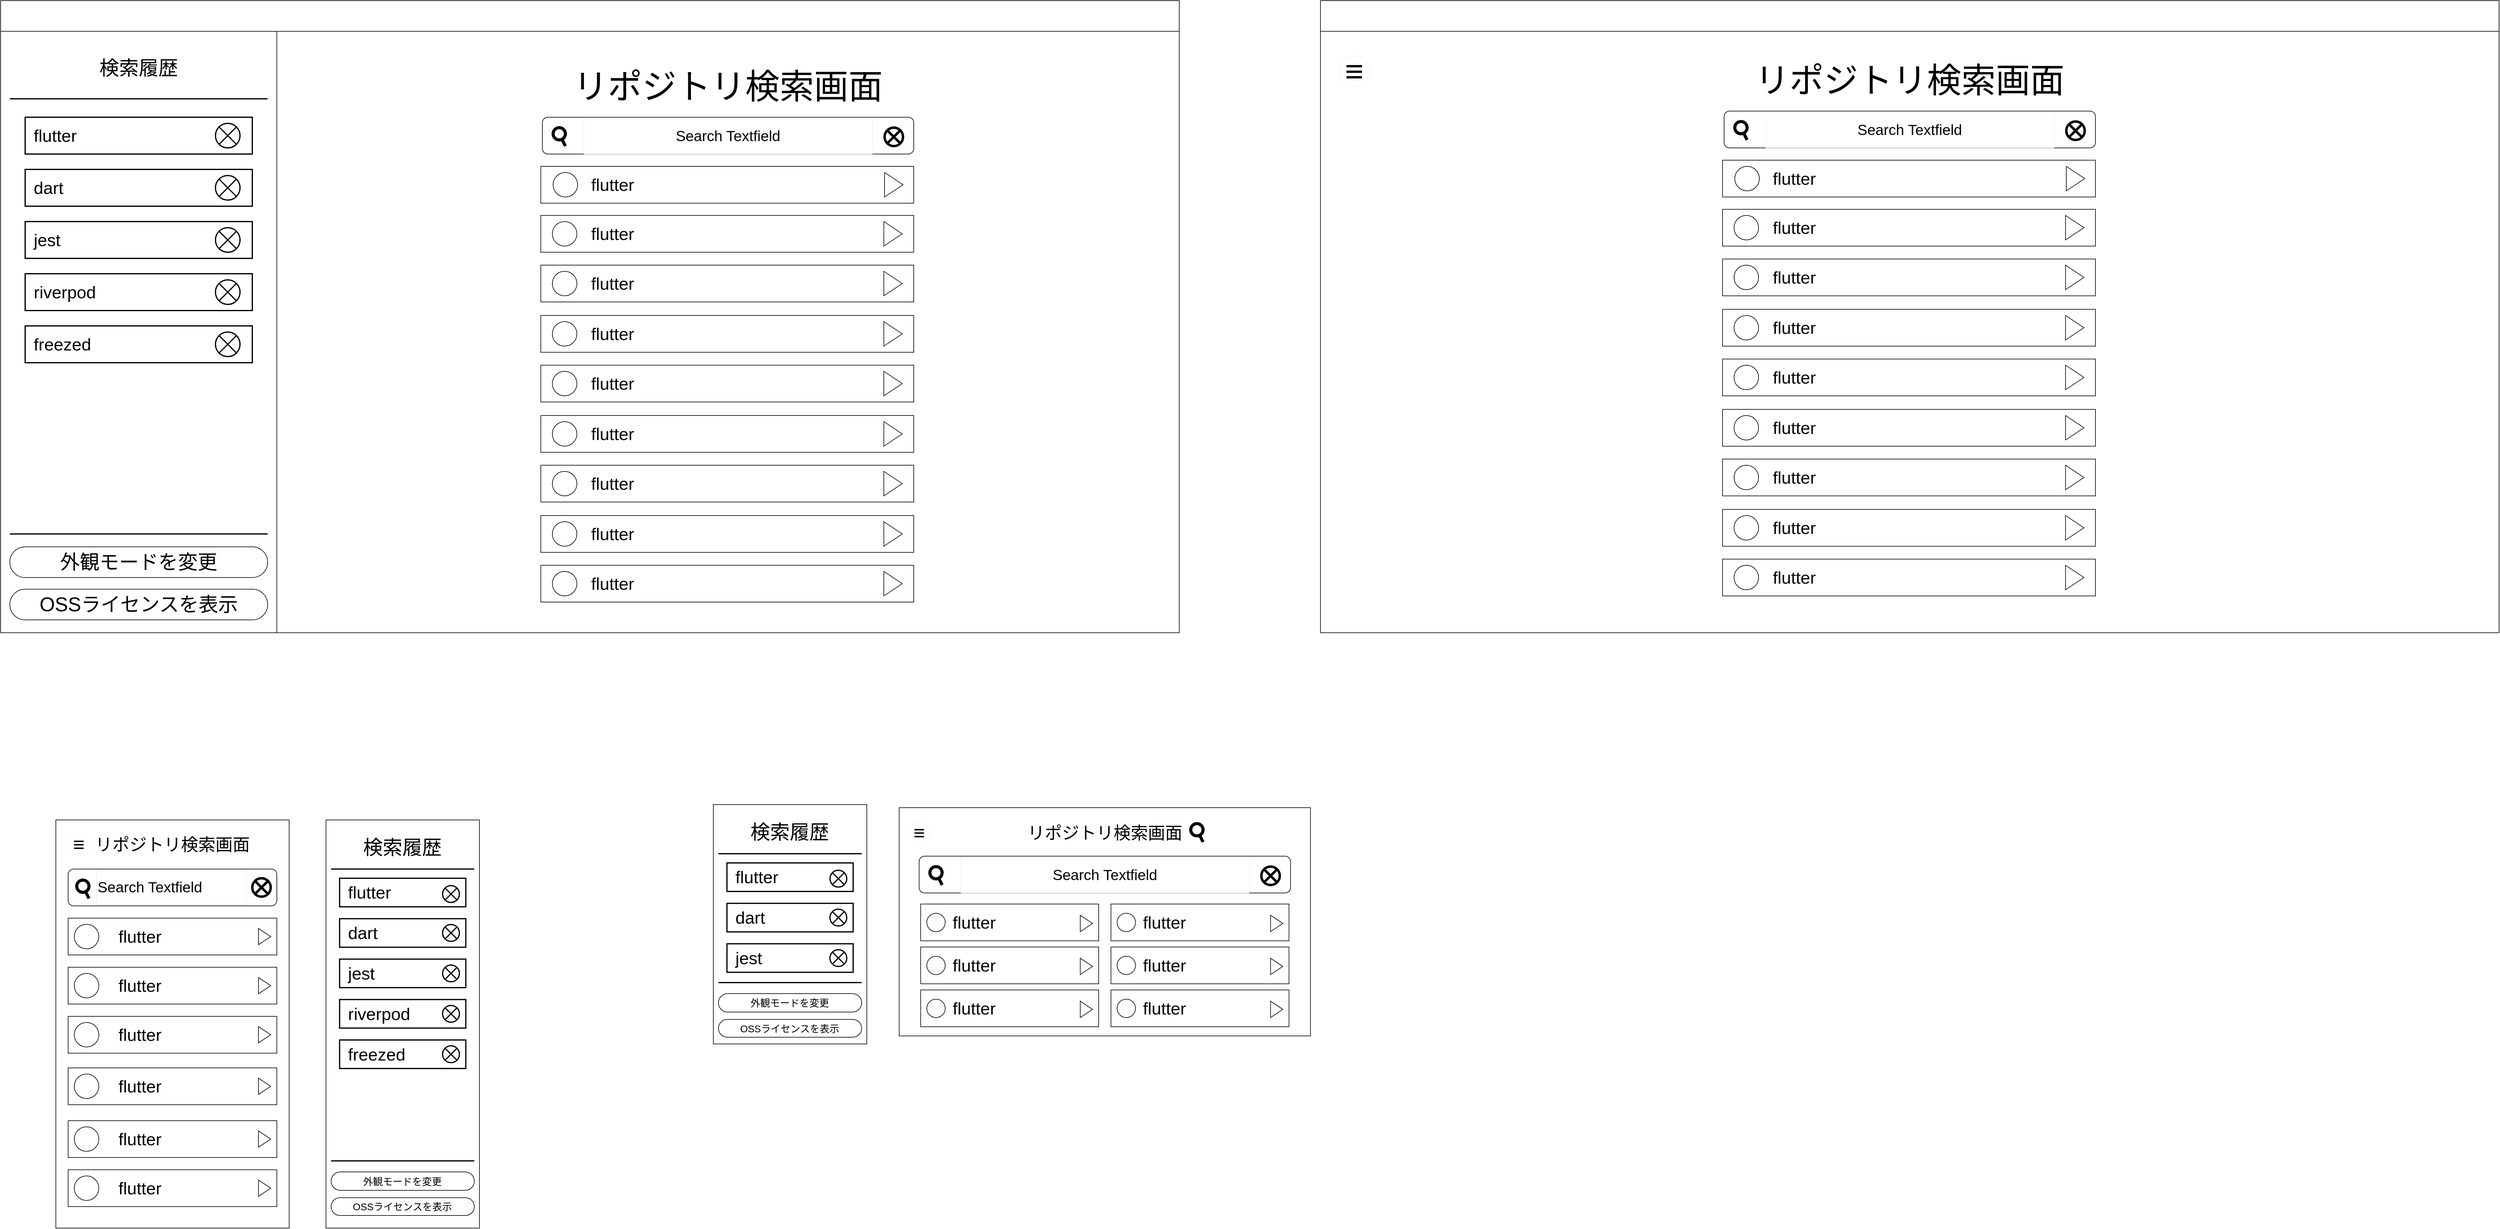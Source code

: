 <mxfile version="27.0.9" pages="4">
  <diagram id="FU8lBgzXBYsJgkfCLfBr" name="検索画面">
    <mxGraphModel dx="4395" dy="3725" grid="1" gridSize="10" guides="1" tooltips="1" connect="1" arrows="1" fold="1" page="1" pageScale="1" pageWidth="827" pageHeight="1169" math="0" shadow="0">
      <root>
        <mxCell id="0" />
        <mxCell id="1" parent="0" />
        <mxCell id="3NQUQ22dUql_FlJT8KjB-1" value="" style="rounded=0;whiteSpace=wrap;html=1;" vertex="1" parent="1">
          <mxGeometry x="80" y="90" width="1920" height="50" as="geometry" />
        </mxCell>
        <mxCell id="3NQUQ22dUql_FlJT8KjB-2" value="" style="rounded=0;whiteSpace=wrap;html=1;" vertex="1" parent="1">
          <mxGeometry x="80" y="140" width="1920" height="980" as="geometry" />
        </mxCell>
        <mxCell id="3NQUQ22dUql_FlJT8KjB-30" value="" style="rounded=0;whiteSpace=wrap;html=1;" vertex="1" parent="1">
          <mxGeometry x="2230" y="140" width="1920" height="980" as="geometry" />
        </mxCell>
        <mxCell id="3NQUQ22dUql_FlJT8KjB-31" value="リポジトリ検索画面" style="text;html=1;align=center;verticalAlign=middle;whiteSpace=wrap;rounded=0;fontSize=56;" vertex="1" parent="1">
          <mxGeometry x="530" y="190" width="1470" height="80" as="geometry" />
        </mxCell>
        <mxCell id="3NQUQ22dUql_FlJT8KjB-32" value="" style="rounded=1;whiteSpace=wrap;html=1;fontSize=24;" vertex="1" parent="1">
          <mxGeometry x="962.5" y="280" width="605" height="60" as="geometry" />
        </mxCell>
        <mxCell id="3NQUQ22dUql_FlJT8KjB-38" value="" style="group" vertex="1" connectable="0" parent="1">
          <mxGeometry x="980" y="297" width="20" height="30" as="geometry" />
        </mxCell>
        <mxCell id="3NQUQ22dUql_FlJT8KjB-35" value="" style="endArrow=none;html=1;rounded=0;strokeWidth=5;" edge="1" parent="3NQUQ22dUql_FlJT8KjB-38">
          <mxGeometry width="50" height="50" relative="1" as="geometry">
            <mxPoint x="20" y="30" as="sourcePoint" />
            <mxPoint x="10" y="10" as="targetPoint" />
          </mxGeometry>
        </mxCell>
        <mxCell id="3NQUQ22dUql_FlJT8KjB-34" value="" style="ellipse;whiteSpace=wrap;html=1;aspect=fixed;rotation=-90;strokeWidth=5;" vertex="1" parent="3NQUQ22dUql_FlJT8KjB-38">
          <mxGeometry width="20" height="20" as="geometry" />
        </mxCell>
        <mxCell id="3NQUQ22dUql_FlJT8KjB-40" value="" style="verticalLabelPosition=bottom;verticalAlign=top;html=1;shape=mxgraph.flowchart.or;strokeWidth=4;" vertex="1" parent="1">
          <mxGeometry x="1520" y="297" width="30" height="30" as="geometry" />
        </mxCell>
        <mxCell id="3NQUQ22dUql_FlJT8KjB-42" value="Search Textfield" style="rounded=0;whiteSpace=wrap;html=1;strokeWidth=0;fontSize=24;" vertex="1" parent="1">
          <mxGeometry x="1030" y="282" width="470" height="58" as="geometry" />
        </mxCell>
        <mxCell id="RbmyN5pTn8aNILAV9D3_-1" value="&lt;font style=&quot;font-size: 28px;&quot;&gt;flutter&lt;/font&gt;" style="rounded=0;whiteSpace=wrap;html=1;align=left;spacingLeft=80;fontSize=24;flipV=1;" vertex="1" parent="1">
          <mxGeometry x="960" y="440" width="607.5" height="60" as="geometry" />
        </mxCell>
        <mxCell id="RbmyN5pTn8aNILAV9D3_-2" value="&lt;font style=&quot;font-size: 28px;&quot;&gt;flutter&lt;/font&gt;" style="rounded=0;whiteSpace=wrap;html=1;align=left;spacingLeft=80;fontSize=24;flipV=1;" vertex="1" parent="1">
          <mxGeometry x="960" y="603" width="607.5" height="60" as="geometry" />
        </mxCell>
        <mxCell id="RbmyN5pTn8aNILAV9D3_-3" value="&lt;font style=&quot;font-size: 28px;&quot;&gt;flutter&lt;/font&gt;" style="rounded=0;whiteSpace=wrap;html=1;align=left;spacingLeft=80;fontSize=24;flipV=1;" vertex="1" parent="1">
          <mxGeometry x="960" y="684" width="607.5" height="60" as="geometry" />
        </mxCell>
        <mxCell id="RbmyN5pTn8aNILAV9D3_-4" value="&lt;font style=&quot;font-size: 28px;&quot;&gt;flutter&lt;/font&gt;" style="rounded=0;whiteSpace=wrap;html=1;align=left;spacingLeft=80;fontSize=24;flipV=1;" vertex="1" parent="1">
          <mxGeometry x="960" y="929" width="607.5" height="60" as="geometry" />
        </mxCell>
        <mxCell id="RbmyN5pTn8aNILAV9D3_-5" value="&lt;font style=&quot;font-size: 28px;&quot;&gt;flutter&lt;/font&gt;" style="rounded=0;whiteSpace=wrap;html=1;align=left;spacingLeft=80;fontSize=24;flipV=1;" vertex="1" parent="1">
          <mxGeometry x="960" y="1010" width="607.5" height="60" as="geometry" />
        </mxCell>
        <mxCell id="RbmyN5pTn8aNILAV9D3_-6" value="&lt;font style=&quot;font-size: 28px;&quot;&gt;flutter&lt;/font&gt;" style="rounded=0;whiteSpace=wrap;html=1;align=left;spacingLeft=80;fontSize=24;flipV=1;" vertex="1" parent="1">
          <mxGeometry x="960" y="847" width="607.5" height="60" as="geometry" />
        </mxCell>
        <mxCell id="RbmyN5pTn8aNILAV9D3_-7" value="&lt;font style=&quot;font-size: 28px;&quot;&gt;flutter&lt;/font&gt;" style="rounded=0;whiteSpace=wrap;html=1;align=left;spacingLeft=80;fontSize=24;flipV=1;" vertex="1" parent="1">
          <mxGeometry x="960" y="766" width="607.5" height="60" as="geometry" />
        </mxCell>
        <mxCell id="RbmyN5pTn8aNILAV9D3_-8" value="&lt;font style=&quot;font-size: 28px;&quot;&gt;flutter&lt;/font&gt;" style="rounded=0;whiteSpace=wrap;html=1;align=left;spacingLeft=80;fontSize=24;flipV=1;" vertex="1" parent="1">
          <mxGeometry x="960" y="521" width="607.5" height="60" as="geometry" />
        </mxCell>
        <mxCell id="RbmyN5pTn8aNILAV9D3_-9" value="&lt;font style=&quot;font-size: 28px;&quot;&gt;flutter&lt;/font&gt;" style="rounded=0;whiteSpace=wrap;html=1;align=left;spacingLeft=80;fontSize=24;" vertex="1" parent="1">
          <mxGeometry x="960" y="360" width="607.5" height="60" as="geometry" />
        </mxCell>
        <mxCell id="RbmyN5pTn8aNILAV9D3_-10" value="" style="group" vertex="1" connectable="0" parent="1">
          <mxGeometry x="980" y="370" width="570" height="40" as="geometry" />
        </mxCell>
        <mxCell id="RbmyN5pTn8aNILAV9D3_-11" value="" style="ellipse;whiteSpace=wrap;html=1;aspect=fixed;" vertex="1" parent="RbmyN5pTn8aNILAV9D3_-10">
          <mxGeometry width="40" height="40" as="geometry" />
        </mxCell>
        <mxCell id="RbmyN5pTn8aNILAV9D3_-12" value="" style="triangle;whiteSpace=wrap;html=1;" vertex="1" parent="RbmyN5pTn8aNILAV9D3_-10">
          <mxGeometry x="540" width="30" height="40" as="geometry" />
        </mxCell>
        <mxCell id="RbmyN5pTn8aNILAV9D3_-13" value="" style="group" vertex="1" connectable="0" parent="1">
          <mxGeometry x="978.75" y="450" width="570" height="40" as="geometry" />
        </mxCell>
        <mxCell id="RbmyN5pTn8aNILAV9D3_-14" value="" style="ellipse;whiteSpace=wrap;html=1;aspect=fixed;" vertex="1" parent="RbmyN5pTn8aNILAV9D3_-13">
          <mxGeometry width="40" height="40" as="geometry" />
        </mxCell>
        <mxCell id="RbmyN5pTn8aNILAV9D3_-15" value="" style="triangle;whiteSpace=wrap;html=1;" vertex="1" parent="RbmyN5pTn8aNILAV9D3_-13">
          <mxGeometry x="540" width="30" height="40" as="geometry" />
        </mxCell>
        <mxCell id="RbmyN5pTn8aNILAV9D3_-16" value="" style="group" vertex="1" connectable="0" parent="1">
          <mxGeometry x="978.75" y="531" width="570" height="40" as="geometry" />
        </mxCell>
        <mxCell id="RbmyN5pTn8aNILAV9D3_-17" value="" style="ellipse;whiteSpace=wrap;html=1;aspect=fixed;" vertex="1" parent="RbmyN5pTn8aNILAV9D3_-16">
          <mxGeometry width="40" height="40" as="geometry" />
        </mxCell>
        <mxCell id="RbmyN5pTn8aNILAV9D3_-18" value="" style="triangle;whiteSpace=wrap;html=1;" vertex="1" parent="RbmyN5pTn8aNILAV9D3_-16">
          <mxGeometry x="540" width="30" height="40" as="geometry" />
        </mxCell>
        <mxCell id="RbmyN5pTn8aNILAV9D3_-19" value="" style="group" vertex="1" connectable="0" parent="1">
          <mxGeometry x="978.75" y="613" width="570" height="40" as="geometry" />
        </mxCell>
        <mxCell id="RbmyN5pTn8aNILAV9D3_-20" value="" style="ellipse;whiteSpace=wrap;html=1;aspect=fixed;" vertex="1" parent="RbmyN5pTn8aNILAV9D3_-19">
          <mxGeometry width="40" height="40" as="geometry" />
        </mxCell>
        <mxCell id="RbmyN5pTn8aNILAV9D3_-21" value="" style="triangle;whiteSpace=wrap;html=1;" vertex="1" parent="RbmyN5pTn8aNILAV9D3_-19">
          <mxGeometry x="540" width="30" height="40" as="geometry" />
        </mxCell>
        <mxCell id="RbmyN5pTn8aNILAV9D3_-22" value="" style="group" vertex="1" connectable="0" parent="1">
          <mxGeometry x="978.75" y="694" width="570" height="40" as="geometry" />
        </mxCell>
        <mxCell id="RbmyN5pTn8aNILAV9D3_-23" value="" style="ellipse;whiteSpace=wrap;html=1;aspect=fixed;" vertex="1" parent="RbmyN5pTn8aNILAV9D3_-22">
          <mxGeometry width="40" height="40" as="geometry" />
        </mxCell>
        <mxCell id="RbmyN5pTn8aNILAV9D3_-24" value="" style="triangle;whiteSpace=wrap;html=1;" vertex="1" parent="RbmyN5pTn8aNILAV9D3_-22">
          <mxGeometry x="540" width="30" height="40" as="geometry" />
        </mxCell>
        <mxCell id="RbmyN5pTn8aNILAV9D3_-25" value="" style="group" vertex="1" connectable="0" parent="1">
          <mxGeometry x="978.75" y="776" width="570" height="40" as="geometry" />
        </mxCell>
        <mxCell id="RbmyN5pTn8aNILAV9D3_-26" value="" style="ellipse;whiteSpace=wrap;html=1;aspect=fixed;" vertex="1" parent="RbmyN5pTn8aNILAV9D3_-25">
          <mxGeometry width="40" height="40" as="geometry" />
        </mxCell>
        <mxCell id="RbmyN5pTn8aNILAV9D3_-27" value="" style="triangle;whiteSpace=wrap;html=1;" vertex="1" parent="RbmyN5pTn8aNILAV9D3_-25">
          <mxGeometry x="540" width="30" height="40" as="geometry" />
        </mxCell>
        <mxCell id="RbmyN5pTn8aNILAV9D3_-28" value="" style="group" vertex="1" connectable="0" parent="1">
          <mxGeometry x="978.75" y="857" width="570" height="40" as="geometry" />
        </mxCell>
        <mxCell id="RbmyN5pTn8aNILAV9D3_-29" value="" style="ellipse;whiteSpace=wrap;html=1;aspect=fixed;" vertex="1" parent="RbmyN5pTn8aNILAV9D3_-28">
          <mxGeometry width="40" height="40" as="geometry" />
        </mxCell>
        <mxCell id="RbmyN5pTn8aNILAV9D3_-30" value="" style="triangle;whiteSpace=wrap;html=1;" vertex="1" parent="RbmyN5pTn8aNILAV9D3_-28">
          <mxGeometry x="540" width="30" height="40" as="geometry" />
        </mxCell>
        <mxCell id="RbmyN5pTn8aNILAV9D3_-31" value="" style="group" vertex="1" connectable="0" parent="1">
          <mxGeometry x="978.75" y="939" width="570" height="40" as="geometry" />
        </mxCell>
        <mxCell id="RbmyN5pTn8aNILAV9D3_-32" value="" style="ellipse;whiteSpace=wrap;html=1;aspect=fixed;" vertex="1" parent="RbmyN5pTn8aNILAV9D3_-31">
          <mxGeometry width="40" height="40" as="geometry" />
        </mxCell>
        <mxCell id="RbmyN5pTn8aNILAV9D3_-33" value="" style="triangle;whiteSpace=wrap;html=1;" vertex="1" parent="RbmyN5pTn8aNILAV9D3_-31">
          <mxGeometry x="540" width="30" height="40" as="geometry" />
        </mxCell>
        <mxCell id="RbmyN5pTn8aNILAV9D3_-34" value="" style="group" vertex="1" connectable="0" parent="1">
          <mxGeometry x="978.75" y="1020" width="570" height="40" as="geometry" />
        </mxCell>
        <mxCell id="RbmyN5pTn8aNILAV9D3_-35" value="" style="ellipse;whiteSpace=wrap;html=1;aspect=fixed;" vertex="1" parent="RbmyN5pTn8aNILAV9D3_-34">
          <mxGeometry width="40" height="40" as="geometry" />
        </mxCell>
        <mxCell id="RbmyN5pTn8aNILAV9D3_-36" value="" style="triangle;whiteSpace=wrap;html=1;" vertex="1" parent="RbmyN5pTn8aNILAV9D3_-34">
          <mxGeometry x="540" width="30" height="40" as="geometry" />
        </mxCell>
        <mxCell id="LQzH_NDQMfFLRa0uXr-V-1" value="" style="rounded=0;whiteSpace=wrap;html=1;" vertex="1" parent="1">
          <mxGeometry x="2230" y="90" width="1920" height="50" as="geometry" />
        </mxCell>
        <mxCell id="LQzH_NDQMfFLRa0uXr-V-2" value="≡" style="ellipse;whiteSpace=wrap;html=1;fontSize=52;strokeWidth=0;" vertex="1" parent="1">
          <mxGeometry x="2260" y="180" width="50" height="50" as="geometry" />
        </mxCell>
        <mxCell id="LQzH_NDQMfFLRa0uXr-V-4" value="リポジトリ検索画面" style="text;html=1;align=center;verticalAlign=middle;whiteSpace=wrap;rounded=0;fontSize=56;" vertex="1" parent="1">
          <mxGeometry x="2455" y="180" width="1470" height="80" as="geometry" />
        </mxCell>
        <mxCell id="LQzH_NDQMfFLRa0uXr-V-5" value="" style="rounded=1;whiteSpace=wrap;html=1;fontSize=24;" vertex="1" parent="1">
          <mxGeometry x="2887.5" y="270" width="605" height="60" as="geometry" />
        </mxCell>
        <mxCell id="LQzH_NDQMfFLRa0uXr-V-6" value="" style="group" vertex="1" connectable="0" parent="1">
          <mxGeometry x="2905" y="287" width="20" height="30" as="geometry" />
        </mxCell>
        <mxCell id="LQzH_NDQMfFLRa0uXr-V-7" value="" style="endArrow=none;html=1;rounded=0;strokeWidth=5;" edge="1" parent="LQzH_NDQMfFLRa0uXr-V-6">
          <mxGeometry width="50" height="50" relative="1" as="geometry">
            <mxPoint x="20" y="30" as="sourcePoint" />
            <mxPoint x="10" y="10" as="targetPoint" />
          </mxGeometry>
        </mxCell>
        <mxCell id="LQzH_NDQMfFLRa0uXr-V-8" value="" style="ellipse;whiteSpace=wrap;html=1;aspect=fixed;rotation=-90;strokeWidth=5;" vertex="1" parent="LQzH_NDQMfFLRa0uXr-V-6">
          <mxGeometry width="20" height="20" as="geometry" />
        </mxCell>
        <mxCell id="LQzH_NDQMfFLRa0uXr-V-9" value="" style="verticalLabelPosition=bottom;verticalAlign=top;html=1;shape=mxgraph.flowchart.or;strokeWidth=4;" vertex="1" parent="1">
          <mxGeometry x="3445" y="287" width="30" height="30" as="geometry" />
        </mxCell>
        <mxCell id="LQzH_NDQMfFLRa0uXr-V-10" value="Search Textfield" style="rounded=0;whiteSpace=wrap;html=1;strokeWidth=0;fontSize=24;" vertex="1" parent="1">
          <mxGeometry x="2955" y="272" width="470" height="58" as="geometry" />
        </mxCell>
        <mxCell id="LQzH_NDQMfFLRa0uXr-V-11" value="&lt;font style=&quot;font-size: 28px;&quot;&gt;flutter&lt;/font&gt;" style="rounded=0;whiteSpace=wrap;html=1;align=left;spacingLeft=80;fontSize=24;flipV=1;" vertex="1" parent="1">
          <mxGeometry x="2885" y="430" width="607.5" height="60" as="geometry" />
        </mxCell>
        <mxCell id="LQzH_NDQMfFLRa0uXr-V-12" value="&lt;font style=&quot;font-size: 28px;&quot;&gt;flutter&lt;/font&gt;" style="rounded=0;whiteSpace=wrap;html=1;align=left;spacingLeft=80;fontSize=24;flipV=1;" vertex="1" parent="1">
          <mxGeometry x="2885" y="593" width="607.5" height="60" as="geometry" />
        </mxCell>
        <mxCell id="LQzH_NDQMfFLRa0uXr-V-13" value="&lt;font style=&quot;font-size: 28px;&quot;&gt;flutter&lt;/font&gt;" style="rounded=0;whiteSpace=wrap;html=1;align=left;spacingLeft=80;fontSize=24;flipV=1;" vertex="1" parent="1">
          <mxGeometry x="2885" y="674" width="607.5" height="60" as="geometry" />
        </mxCell>
        <mxCell id="LQzH_NDQMfFLRa0uXr-V-14" value="&lt;font style=&quot;font-size: 28px;&quot;&gt;flutter&lt;/font&gt;" style="rounded=0;whiteSpace=wrap;html=1;align=left;spacingLeft=80;fontSize=24;flipV=1;" vertex="1" parent="1">
          <mxGeometry x="2885" y="919" width="607.5" height="60" as="geometry" />
        </mxCell>
        <mxCell id="LQzH_NDQMfFLRa0uXr-V-15" value="&lt;font style=&quot;font-size: 28px;&quot;&gt;flutter&lt;/font&gt;" style="rounded=0;whiteSpace=wrap;html=1;align=left;spacingLeft=80;fontSize=24;flipV=1;" vertex="1" parent="1">
          <mxGeometry x="2885" y="1000" width="607.5" height="60" as="geometry" />
        </mxCell>
        <mxCell id="LQzH_NDQMfFLRa0uXr-V-16" value="&lt;font style=&quot;font-size: 28px;&quot;&gt;flutter&lt;/font&gt;" style="rounded=0;whiteSpace=wrap;html=1;align=left;spacingLeft=80;fontSize=24;flipV=1;" vertex="1" parent="1">
          <mxGeometry x="2885" y="837" width="607.5" height="60" as="geometry" />
        </mxCell>
        <mxCell id="LQzH_NDQMfFLRa0uXr-V-17" value="&lt;font style=&quot;font-size: 28px;&quot;&gt;flutter&lt;/font&gt;" style="rounded=0;whiteSpace=wrap;html=1;align=left;spacingLeft=80;fontSize=24;flipV=1;" vertex="1" parent="1">
          <mxGeometry x="2885" y="756" width="607.5" height="60" as="geometry" />
        </mxCell>
        <mxCell id="LQzH_NDQMfFLRa0uXr-V-18" value="&lt;font style=&quot;font-size: 28px;&quot;&gt;flutter&lt;/font&gt;" style="rounded=0;whiteSpace=wrap;html=1;align=left;spacingLeft=80;fontSize=24;flipV=1;" vertex="1" parent="1">
          <mxGeometry x="2885" y="511" width="607.5" height="60" as="geometry" />
        </mxCell>
        <mxCell id="LQzH_NDQMfFLRa0uXr-V-19" value="&lt;font style=&quot;font-size: 28px;&quot;&gt;flutter&lt;/font&gt;" style="rounded=0;whiteSpace=wrap;html=1;align=left;spacingLeft=80;fontSize=24;" vertex="1" parent="1">
          <mxGeometry x="2885" y="350" width="607.5" height="60" as="geometry" />
        </mxCell>
        <mxCell id="LQzH_NDQMfFLRa0uXr-V-20" value="" style="group" vertex="1" connectable="0" parent="1">
          <mxGeometry x="2905" y="360" width="570" height="40" as="geometry" />
        </mxCell>
        <mxCell id="LQzH_NDQMfFLRa0uXr-V-21" value="" style="ellipse;whiteSpace=wrap;html=1;aspect=fixed;" vertex="1" parent="LQzH_NDQMfFLRa0uXr-V-20">
          <mxGeometry width="40" height="40" as="geometry" />
        </mxCell>
        <mxCell id="LQzH_NDQMfFLRa0uXr-V-22" value="" style="triangle;whiteSpace=wrap;html=1;" vertex="1" parent="LQzH_NDQMfFLRa0uXr-V-20">
          <mxGeometry x="540" width="30" height="40" as="geometry" />
        </mxCell>
        <mxCell id="LQzH_NDQMfFLRa0uXr-V-23" value="" style="group" vertex="1" connectable="0" parent="1">
          <mxGeometry x="2903.75" y="440" width="570" height="40" as="geometry" />
        </mxCell>
        <mxCell id="LQzH_NDQMfFLRa0uXr-V-24" value="" style="ellipse;whiteSpace=wrap;html=1;aspect=fixed;" vertex="1" parent="LQzH_NDQMfFLRa0uXr-V-23">
          <mxGeometry width="40" height="40" as="geometry" />
        </mxCell>
        <mxCell id="LQzH_NDQMfFLRa0uXr-V-25" value="" style="triangle;whiteSpace=wrap;html=1;" vertex="1" parent="LQzH_NDQMfFLRa0uXr-V-23">
          <mxGeometry x="540" width="30" height="40" as="geometry" />
        </mxCell>
        <mxCell id="LQzH_NDQMfFLRa0uXr-V-26" value="" style="group" vertex="1" connectable="0" parent="1">
          <mxGeometry x="2903.75" y="521" width="570" height="40" as="geometry" />
        </mxCell>
        <mxCell id="LQzH_NDQMfFLRa0uXr-V-27" value="" style="ellipse;whiteSpace=wrap;html=1;aspect=fixed;" vertex="1" parent="LQzH_NDQMfFLRa0uXr-V-26">
          <mxGeometry width="40" height="40" as="geometry" />
        </mxCell>
        <mxCell id="LQzH_NDQMfFLRa0uXr-V-28" value="" style="triangle;whiteSpace=wrap;html=1;" vertex="1" parent="LQzH_NDQMfFLRa0uXr-V-26">
          <mxGeometry x="540" width="30" height="40" as="geometry" />
        </mxCell>
        <mxCell id="LQzH_NDQMfFLRa0uXr-V-29" value="" style="group" vertex="1" connectable="0" parent="1">
          <mxGeometry x="2903.75" y="603" width="570" height="40" as="geometry" />
        </mxCell>
        <mxCell id="LQzH_NDQMfFLRa0uXr-V-30" value="" style="ellipse;whiteSpace=wrap;html=1;aspect=fixed;" vertex="1" parent="LQzH_NDQMfFLRa0uXr-V-29">
          <mxGeometry width="40" height="40" as="geometry" />
        </mxCell>
        <mxCell id="LQzH_NDQMfFLRa0uXr-V-31" value="" style="triangle;whiteSpace=wrap;html=1;" vertex="1" parent="LQzH_NDQMfFLRa0uXr-V-29">
          <mxGeometry x="540" width="30" height="40" as="geometry" />
        </mxCell>
        <mxCell id="LQzH_NDQMfFLRa0uXr-V-32" value="" style="group" vertex="1" connectable="0" parent="1">
          <mxGeometry x="2903.75" y="684" width="570" height="40" as="geometry" />
        </mxCell>
        <mxCell id="LQzH_NDQMfFLRa0uXr-V-33" value="" style="ellipse;whiteSpace=wrap;html=1;aspect=fixed;" vertex="1" parent="LQzH_NDQMfFLRa0uXr-V-32">
          <mxGeometry width="40" height="40" as="geometry" />
        </mxCell>
        <mxCell id="LQzH_NDQMfFLRa0uXr-V-34" value="" style="triangle;whiteSpace=wrap;html=1;" vertex="1" parent="LQzH_NDQMfFLRa0uXr-V-32">
          <mxGeometry x="540" width="30" height="40" as="geometry" />
        </mxCell>
        <mxCell id="LQzH_NDQMfFLRa0uXr-V-35" value="" style="group" vertex="1" connectable="0" parent="1">
          <mxGeometry x="2903.75" y="766" width="570" height="40" as="geometry" />
        </mxCell>
        <mxCell id="LQzH_NDQMfFLRa0uXr-V-36" value="" style="ellipse;whiteSpace=wrap;html=1;aspect=fixed;" vertex="1" parent="LQzH_NDQMfFLRa0uXr-V-35">
          <mxGeometry width="40" height="40" as="geometry" />
        </mxCell>
        <mxCell id="LQzH_NDQMfFLRa0uXr-V-37" value="" style="triangle;whiteSpace=wrap;html=1;" vertex="1" parent="LQzH_NDQMfFLRa0uXr-V-35">
          <mxGeometry x="540" width="30" height="40" as="geometry" />
        </mxCell>
        <mxCell id="LQzH_NDQMfFLRa0uXr-V-38" value="" style="group" vertex="1" connectable="0" parent="1">
          <mxGeometry x="2903.75" y="847" width="570" height="40" as="geometry" />
        </mxCell>
        <mxCell id="LQzH_NDQMfFLRa0uXr-V-39" value="" style="ellipse;whiteSpace=wrap;html=1;aspect=fixed;" vertex="1" parent="LQzH_NDQMfFLRa0uXr-V-38">
          <mxGeometry width="40" height="40" as="geometry" />
        </mxCell>
        <mxCell id="LQzH_NDQMfFLRa0uXr-V-40" value="" style="triangle;whiteSpace=wrap;html=1;" vertex="1" parent="LQzH_NDQMfFLRa0uXr-V-38">
          <mxGeometry x="540" width="30" height="40" as="geometry" />
        </mxCell>
        <mxCell id="LQzH_NDQMfFLRa0uXr-V-41" value="" style="group" vertex="1" connectable="0" parent="1">
          <mxGeometry x="2903.75" y="929" width="570" height="40" as="geometry" />
        </mxCell>
        <mxCell id="LQzH_NDQMfFLRa0uXr-V-42" value="" style="ellipse;whiteSpace=wrap;html=1;aspect=fixed;" vertex="1" parent="LQzH_NDQMfFLRa0uXr-V-41">
          <mxGeometry width="40" height="40" as="geometry" />
        </mxCell>
        <mxCell id="LQzH_NDQMfFLRa0uXr-V-43" value="" style="triangle;whiteSpace=wrap;html=1;" vertex="1" parent="LQzH_NDQMfFLRa0uXr-V-41">
          <mxGeometry x="540" width="30" height="40" as="geometry" />
        </mxCell>
        <mxCell id="LQzH_NDQMfFLRa0uXr-V-44" value="" style="group" vertex="1" connectable="0" parent="1">
          <mxGeometry x="2903.75" y="1010" width="570" height="40" as="geometry" />
        </mxCell>
        <mxCell id="LQzH_NDQMfFLRa0uXr-V-45" value="" style="ellipse;whiteSpace=wrap;html=1;aspect=fixed;" vertex="1" parent="LQzH_NDQMfFLRa0uXr-V-44">
          <mxGeometry width="40" height="40" as="geometry" />
        </mxCell>
        <mxCell id="LQzH_NDQMfFLRa0uXr-V-46" value="" style="triangle;whiteSpace=wrap;html=1;" vertex="1" parent="LQzH_NDQMfFLRa0uXr-V-44">
          <mxGeometry x="540" width="30" height="40" as="geometry" />
        </mxCell>
        <mxCell id="LQzH_NDQMfFLRa0uXr-V-47" value="" style="rounded=0;whiteSpace=wrap;html=1;" vertex="1" parent="1">
          <mxGeometry x="170" y="1425" width="380" height="665" as="geometry" />
        </mxCell>
        <mxCell id="LQzH_NDQMfFLRa0uXr-V-55" value="" style="group" vertex="1" connectable="0" parent="1">
          <mxGeometry x="190" y="1585" width="340" height="60" as="geometry" />
        </mxCell>
        <mxCell id="LQzH_NDQMfFLRa0uXr-V-48" value="&lt;font style=&quot;font-size: 28px;&quot;&gt;flutter&lt;/font&gt;" style="rounded=0;whiteSpace=wrap;html=1;align=left;spacingLeft=80;fontSize=24;flipV=1;" vertex="1" parent="LQzH_NDQMfFLRa0uXr-V-55">
          <mxGeometry width="340" height="60" as="geometry" />
        </mxCell>
        <mxCell id="LQzH_NDQMfFLRa0uXr-V-50" value="" style="ellipse;whiteSpace=wrap;html=1;aspect=fixed;" vertex="1" parent="LQzH_NDQMfFLRa0uXr-V-55">
          <mxGeometry x="10" y="10" width="40" height="40" as="geometry" />
        </mxCell>
        <mxCell id="LQzH_NDQMfFLRa0uXr-V-51" value="" style="triangle;whiteSpace=wrap;html=1;" vertex="1" parent="LQzH_NDQMfFLRa0uXr-V-55">
          <mxGeometry x="310" y="16.67" width="20" height="26.67" as="geometry" />
        </mxCell>
        <mxCell id="LQzH_NDQMfFLRa0uXr-V-56" value="" style="group" vertex="1" connectable="0" parent="1">
          <mxGeometry x="190" y="1665" width="340" height="60" as="geometry" />
        </mxCell>
        <mxCell id="LQzH_NDQMfFLRa0uXr-V-57" value="&lt;font style=&quot;font-size: 28px;&quot;&gt;flutter&lt;/font&gt;" style="rounded=0;whiteSpace=wrap;html=1;align=left;spacingLeft=80;fontSize=24;flipV=1;" vertex="1" parent="LQzH_NDQMfFLRa0uXr-V-56">
          <mxGeometry width="340" height="60" as="geometry" />
        </mxCell>
        <mxCell id="LQzH_NDQMfFLRa0uXr-V-58" value="" style="ellipse;whiteSpace=wrap;html=1;aspect=fixed;" vertex="1" parent="LQzH_NDQMfFLRa0uXr-V-56">
          <mxGeometry x="10" y="10" width="40" height="40" as="geometry" />
        </mxCell>
        <mxCell id="LQzH_NDQMfFLRa0uXr-V-59" value="" style="triangle;whiteSpace=wrap;html=1;" vertex="1" parent="LQzH_NDQMfFLRa0uXr-V-56">
          <mxGeometry x="310" y="16.67" width="20" height="26.67" as="geometry" />
        </mxCell>
        <mxCell id="LQzH_NDQMfFLRa0uXr-V-60" value="" style="group" vertex="1" connectable="0" parent="1">
          <mxGeometry x="190" y="1745" width="340" height="343" as="geometry" />
        </mxCell>
        <mxCell id="LQzH_NDQMfFLRa0uXr-V-61" value="&lt;font style=&quot;font-size: 28px;&quot;&gt;flutter&lt;/font&gt;" style="rounded=0;whiteSpace=wrap;html=1;align=left;spacingLeft=80;fontSize=24;flipV=1;" vertex="1" parent="LQzH_NDQMfFLRa0uXr-V-60">
          <mxGeometry width="340" height="60" as="geometry" />
        </mxCell>
        <mxCell id="LQzH_NDQMfFLRa0uXr-V-62" value="" style="ellipse;whiteSpace=wrap;html=1;aspect=fixed;" vertex="1" parent="LQzH_NDQMfFLRa0uXr-V-60">
          <mxGeometry x="10" y="10" width="40" height="40" as="geometry" />
        </mxCell>
        <mxCell id="LQzH_NDQMfFLRa0uXr-V-63" value="" style="triangle;whiteSpace=wrap;html=1;" vertex="1" parent="LQzH_NDQMfFLRa0uXr-V-60">
          <mxGeometry x="310" y="16.67" width="20" height="26.67" as="geometry" />
        </mxCell>
        <mxCell id="LQzH_NDQMfFLRa0uXr-V-64" value="" style="group" vertex="1" connectable="0" parent="1">
          <mxGeometry x="190" y="1829" width="340" height="60" as="geometry" />
        </mxCell>
        <mxCell id="LQzH_NDQMfFLRa0uXr-V-65" value="&lt;font style=&quot;font-size: 28px;&quot;&gt;flutter&lt;/font&gt;" style="rounded=0;whiteSpace=wrap;html=1;align=left;spacingLeft=80;fontSize=24;flipV=1;" vertex="1" parent="LQzH_NDQMfFLRa0uXr-V-64">
          <mxGeometry width="340" height="60" as="geometry" />
        </mxCell>
        <mxCell id="LQzH_NDQMfFLRa0uXr-V-66" value="" style="ellipse;whiteSpace=wrap;html=1;aspect=fixed;" vertex="1" parent="LQzH_NDQMfFLRa0uXr-V-64">
          <mxGeometry x="10" y="10" width="40" height="40" as="geometry" />
        </mxCell>
        <mxCell id="LQzH_NDQMfFLRa0uXr-V-67" value="" style="triangle;whiteSpace=wrap;html=1;" vertex="1" parent="LQzH_NDQMfFLRa0uXr-V-64">
          <mxGeometry x="310" y="16.67" width="20" height="26.67" as="geometry" />
        </mxCell>
        <mxCell id="LQzH_NDQMfFLRa0uXr-V-68" value="" style="group" vertex="1" connectable="0" parent="1">
          <mxGeometry x="190" y="1915" width="340" height="60" as="geometry" />
        </mxCell>
        <mxCell id="LQzH_NDQMfFLRa0uXr-V-69" value="&lt;font style=&quot;font-size: 28px;&quot;&gt;flutter&lt;/font&gt;" style="rounded=0;whiteSpace=wrap;html=1;align=left;spacingLeft=80;fontSize=24;flipV=1;" vertex="1" parent="LQzH_NDQMfFLRa0uXr-V-68">
          <mxGeometry width="340" height="60" as="geometry" />
        </mxCell>
        <mxCell id="LQzH_NDQMfFLRa0uXr-V-70" value="" style="ellipse;whiteSpace=wrap;html=1;aspect=fixed;" vertex="1" parent="LQzH_NDQMfFLRa0uXr-V-68">
          <mxGeometry x="10" y="10" width="40" height="40" as="geometry" />
        </mxCell>
        <mxCell id="LQzH_NDQMfFLRa0uXr-V-71" value="" style="triangle;whiteSpace=wrap;html=1;" vertex="1" parent="LQzH_NDQMfFLRa0uXr-V-68">
          <mxGeometry x="310" y="16.67" width="20" height="26.67" as="geometry" />
        </mxCell>
        <mxCell id="LQzH_NDQMfFLRa0uXr-V-72" value="" style="group" vertex="1" connectable="0" parent="1">
          <mxGeometry x="190" y="1995" width="340" height="60" as="geometry" />
        </mxCell>
        <mxCell id="LQzH_NDQMfFLRa0uXr-V-73" value="&lt;font style=&quot;font-size: 28px;&quot;&gt;flutter&lt;/font&gt;" style="rounded=0;whiteSpace=wrap;html=1;align=left;spacingLeft=80;fontSize=24;flipV=1;" vertex="1" parent="LQzH_NDQMfFLRa0uXr-V-72">
          <mxGeometry width="340" height="60" as="geometry" />
        </mxCell>
        <mxCell id="LQzH_NDQMfFLRa0uXr-V-74" value="" style="ellipse;whiteSpace=wrap;html=1;aspect=fixed;" vertex="1" parent="LQzH_NDQMfFLRa0uXr-V-72">
          <mxGeometry x="10" y="10" width="40" height="40" as="geometry" />
        </mxCell>
        <mxCell id="LQzH_NDQMfFLRa0uXr-V-75" value="" style="triangle;whiteSpace=wrap;html=1;" vertex="1" parent="LQzH_NDQMfFLRa0uXr-V-72">
          <mxGeometry x="310" y="16.67" width="20" height="26.67" as="geometry" />
        </mxCell>
        <mxCell id="LQzH_NDQMfFLRa0uXr-V-80" value="リポジトリ検索画面" style="text;html=1;align=center;verticalAlign=middle;whiteSpace=wrap;rounded=0;fontSize=28;" vertex="1" parent="1">
          <mxGeometry x="170" y="1425" width="380" height="80" as="geometry" />
        </mxCell>
        <mxCell id="LQzH_NDQMfFLRa0uXr-V-81" value="≡" style="ellipse;whiteSpace=wrap;html=1;fontSize=32;strokeWidth=0;align=center;verticalAlign=middle;" vertex="1" parent="1">
          <mxGeometry x="190" y="1447.5" width="35" height="35" as="geometry" />
        </mxCell>
        <mxCell id="LQzH_NDQMfFLRa0uXr-V-82" value="" style="rounded=1;whiteSpace=wrap;html=1;fontSize=24;" vertex="1" parent="1">
          <mxGeometry x="190" y="1505" width="340" height="60" as="geometry" />
        </mxCell>
        <mxCell id="LQzH_NDQMfFLRa0uXr-V-83" value="" style="group" vertex="1" connectable="0" parent="1">
          <mxGeometry x="204" y="1523" width="20" height="30" as="geometry" />
        </mxCell>
        <mxCell id="LQzH_NDQMfFLRa0uXr-V-84" value="" style="endArrow=none;html=1;rounded=0;strokeWidth=5;" edge="1" parent="LQzH_NDQMfFLRa0uXr-V-83">
          <mxGeometry width="50" height="50" relative="1" as="geometry">
            <mxPoint x="20" y="30" as="sourcePoint" />
            <mxPoint x="10" y="10" as="targetPoint" />
          </mxGeometry>
        </mxCell>
        <mxCell id="LQzH_NDQMfFLRa0uXr-V-85" value="" style="ellipse;whiteSpace=wrap;html=1;aspect=fixed;rotation=-90;strokeWidth=5;" vertex="1" parent="LQzH_NDQMfFLRa0uXr-V-83">
          <mxGeometry width="20" height="20" as="geometry" />
        </mxCell>
        <mxCell id="LQzH_NDQMfFLRa0uXr-V-86" value="" style="verticalLabelPosition=bottom;verticalAlign=top;html=1;shape=mxgraph.flowchart.or;strokeWidth=4;" vertex="1" parent="1">
          <mxGeometry x="490" y="1520" width="30" height="30" as="geometry" />
        </mxCell>
        <mxCell id="LQzH_NDQMfFLRa0uXr-V-87" value="Search Textfield" style="rounded=0;whiteSpace=wrap;html=1;strokeWidth=0;fontSize=24;align=left;" vertex="1" parent="1">
          <mxGeometry x="236" y="1506" width="244" height="58" as="geometry" />
        </mxCell>
        <mxCell id="LQzH_NDQMfFLRa0uXr-V-89" value="" style="rounded=0;whiteSpace=wrap;html=1;rotation=90;" vertex="1" parent="1">
          <mxGeometry x="1692.82" y="1255.94" width="371.87" height="670" as="geometry" />
        </mxCell>
        <mxCell id="LQzH_NDQMfFLRa0uXr-V-90" value="リポジトリ検索画面" style="text;html=1;align=center;verticalAlign=middle;whiteSpace=wrap;rounded=0;fontSize=28;" vertex="1" parent="1">
          <mxGeometry x="1548.75" y="1406" width="660" height="80" as="geometry" />
        </mxCell>
        <mxCell id="LQzH_NDQMfFLRa0uXr-V-91" value="≡" style="ellipse;whiteSpace=wrap;html=1;fontSize=32;strokeWidth=0;align=center;verticalAlign=middle;" vertex="1" parent="1">
          <mxGeometry x="1558.75" y="1428.5" width="35" height="35" as="geometry" />
        </mxCell>
        <mxCell id="LQzH_NDQMfFLRa0uXr-V-92" value="" style="group" vertex="1" connectable="0" parent="1">
          <mxGeometry x="2018.75" y="1431" width="20" height="30" as="geometry" />
        </mxCell>
        <mxCell id="LQzH_NDQMfFLRa0uXr-V-93" value="" style="endArrow=none;html=1;rounded=0;strokeWidth=5;" edge="1" parent="LQzH_NDQMfFLRa0uXr-V-92">
          <mxGeometry width="50" height="50" relative="1" as="geometry">
            <mxPoint x="20" y="30" as="sourcePoint" />
            <mxPoint x="10" y="10" as="targetPoint" />
          </mxGeometry>
        </mxCell>
        <mxCell id="LQzH_NDQMfFLRa0uXr-V-94" value="" style="ellipse;whiteSpace=wrap;html=1;aspect=fixed;rotation=-90;strokeWidth=5;" vertex="1" parent="LQzH_NDQMfFLRa0uXr-V-92">
          <mxGeometry width="20" height="20" as="geometry" />
        </mxCell>
        <mxCell id="LQzH_NDQMfFLRa0uXr-V-133" value="" style="group" vertex="1" connectable="0" parent="1">
          <mxGeometry x="1578.75" y="1562" width="290" height="60" as="geometry" />
        </mxCell>
        <mxCell id="LQzH_NDQMfFLRa0uXr-V-134" value="&lt;font style=&quot;font-size: 28px;&quot;&gt;flutter&lt;/font&gt;" style="rounded=0;whiteSpace=wrap;html=1;align=left;spacingLeft=50;fontSize=24;flipV=1;" vertex="1" parent="LQzH_NDQMfFLRa0uXr-V-133">
          <mxGeometry width="290" height="60" as="geometry" />
        </mxCell>
        <mxCell id="LQzH_NDQMfFLRa0uXr-V-135" value="" style="ellipse;whiteSpace=wrap;html=1;aspect=fixed;" vertex="1" parent="LQzH_NDQMfFLRa0uXr-V-133">
          <mxGeometry x="10" y="15" width="30" height="30" as="geometry" />
        </mxCell>
        <mxCell id="LQzH_NDQMfFLRa0uXr-V-136" value="" style="triangle;whiteSpace=wrap;html=1;" vertex="1" parent="LQzH_NDQMfFLRa0uXr-V-133">
          <mxGeometry x="260" y="18.33" width="20" height="26.67" as="geometry" />
        </mxCell>
        <mxCell id="LQzH_NDQMfFLRa0uXr-V-137" value="" style="group" vertex="1" connectable="0" parent="1">
          <mxGeometry x="1578.75" y="1632" width="290" height="60" as="geometry" />
        </mxCell>
        <mxCell id="LQzH_NDQMfFLRa0uXr-V-138" value="&lt;font style=&quot;font-size: 28px;&quot;&gt;flutter&lt;/font&gt;" style="rounded=0;whiteSpace=wrap;html=1;align=left;spacingLeft=50;fontSize=24;flipV=1;" vertex="1" parent="LQzH_NDQMfFLRa0uXr-V-137">
          <mxGeometry width="290" height="60" as="geometry" />
        </mxCell>
        <mxCell id="LQzH_NDQMfFLRa0uXr-V-139" value="" style="ellipse;whiteSpace=wrap;html=1;aspect=fixed;" vertex="1" parent="LQzH_NDQMfFLRa0uXr-V-137">
          <mxGeometry x="10" y="15" width="30" height="30" as="geometry" />
        </mxCell>
        <mxCell id="LQzH_NDQMfFLRa0uXr-V-140" value="" style="triangle;whiteSpace=wrap;html=1;" vertex="1" parent="LQzH_NDQMfFLRa0uXr-V-137">
          <mxGeometry x="260" y="18.33" width="20" height="26.67" as="geometry" />
        </mxCell>
        <mxCell id="LQzH_NDQMfFLRa0uXr-V-141" value="" style="group" vertex="1" connectable="0" parent="1">
          <mxGeometry x="1578.75" y="1702" width="290" height="60" as="geometry" />
        </mxCell>
        <mxCell id="LQzH_NDQMfFLRa0uXr-V-142" value="&lt;font style=&quot;font-size: 28px;&quot;&gt;flutter&lt;/font&gt;" style="rounded=0;whiteSpace=wrap;html=1;align=left;spacingLeft=50;fontSize=24;flipV=1;" vertex="1" parent="LQzH_NDQMfFLRa0uXr-V-141">
          <mxGeometry width="290" height="60" as="geometry" />
        </mxCell>
        <mxCell id="LQzH_NDQMfFLRa0uXr-V-143" value="" style="ellipse;whiteSpace=wrap;html=1;aspect=fixed;" vertex="1" parent="LQzH_NDQMfFLRa0uXr-V-141">
          <mxGeometry x="10" y="15" width="30" height="30" as="geometry" />
        </mxCell>
        <mxCell id="LQzH_NDQMfFLRa0uXr-V-144" value="" style="triangle;whiteSpace=wrap;html=1;" vertex="1" parent="LQzH_NDQMfFLRa0uXr-V-141">
          <mxGeometry x="260" y="18.33" width="20" height="26.67" as="geometry" />
        </mxCell>
        <mxCell id="LQzH_NDQMfFLRa0uXr-V-145" value="" style="group" vertex="1" connectable="0" parent="1">
          <mxGeometry x="1888.75" y="1562" width="290" height="60" as="geometry" />
        </mxCell>
        <mxCell id="LQzH_NDQMfFLRa0uXr-V-146" value="&lt;font style=&quot;font-size: 28px;&quot;&gt;flutter&lt;/font&gt;" style="rounded=0;whiteSpace=wrap;html=1;align=left;spacingLeft=50;fontSize=24;flipV=1;" vertex="1" parent="LQzH_NDQMfFLRa0uXr-V-145">
          <mxGeometry width="290" height="60" as="geometry" />
        </mxCell>
        <mxCell id="LQzH_NDQMfFLRa0uXr-V-147" value="" style="ellipse;whiteSpace=wrap;html=1;aspect=fixed;" vertex="1" parent="LQzH_NDQMfFLRa0uXr-V-145">
          <mxGeometry x="10" y="15" width="30" height="30" as="geometry" />
        </mxCell>
        <mxCell id="LQzH_NDQMfFLRa0uXr-V-148" value="" style="triangle;whiteSpace=wrap;html=1;" vertex="1" parent="LQzH_NDQMfFLRa0uXr-V-145">
          <mxGeometry x="260" y="18.33" width="20" height="26.67" as="geometry" />
        </mxCell>
        <mxCell id="LQzH_NDQMfFLRa0uXr-V-149" value="" style="group" vertex="1" connectable="0" parent="1">
          <mxGeometry x="1888.75" y="1632" width="290" height="60" as="geometry" />
        </mxCell>
        <mxCell id="LQzH_NDQMfFLRa0uXr-V-150" value="&lt;font style=&quot;font-size: 28px;&quot;&gt;flutter&lt;/font&gt;" style="rounded=0;whiteSpace=wrap;html=1;align=left;spacingLeft=50;fontSize=24;flipV=1;" vertex="1" parent="LQzH_NDQMfFLRa0uXr-V-149">
          <mxGeometry width="290" height="60" as="geometry" />
        </mxCell>
        <mxCell id="LQzH_NDQMfFLRa0uXr-V-151" value="" style="ellipse;whiteSpace=wrap;html=1;aspect=fixed;" vertex="1" parent="LQzH_NDQMfFLRa0uXr-V-149">
          <mxGeometry x="10" y="15" width="30" height="30" as="geometry" />
        </mxCell>
        <mxCell id="LQzH_NDQMfFLRa0uXr-V-152" value="" style="triangle;whiteSpace=wrap;html=1;" vertex="1" parent="LQzH_NDQMfFLRa0uXr-V-149">
          <mxGeometry x="260" y="18.33" width="20" height="26.67" as="geometry" />
        </mxCell>
        <mxCell id="LQzH_NDQMfFLRa0uXr-V-153" value="" style="group" vertex="1" connectable="0" parent="1">
          <mxGeometry x="1888.75" y="1702" width="290" height="60" as="geometry" />
        </mxCell>
        <mxCell id="LQzH_NDQMfFLRa0uXr-V-154" value="&lt;font style=&quot;font-size: 28px;&quot;&gt;flutter&lt;/font&gt;" style="rounded=0;whiteSpace=wrap;html=1;align=left;spacingLeft=50;fontSize=24;flipV=1;" vertex="1" parent="LQzH_NDQMfFLRa0uXr-V-153">
          <mxGeometry width="290" height="60" as="geometry" />
        </mxCell>
        <mxCell id="LQzH_NDQMfFLRa0uXr-V-155" value="" style="ellipse;whiteSpace=wrap;html=1;aspect=fixed;" vertex="1" parent="LQzH_NDQMfFLRa0uXr-V-153">
          <mxGeometry x="10" y="15" width="30" height="30" as="geometry" />
        </mxCell>
        <mxCell id="LQzH_NDQMfFLRa0uXr-V-156" value="" style="triangle;whiteSpace=wrap;html=1;" vertex="1" parent="LQzH_NDQMfFLRa0uXr-V-153">
          <mxGeometry x="260" y="18.33" width="20" height="26.67" as="geometry" />
        </mxCell>
        <mxCell id="LQzH_NDQMfFLRa0uXr-V-163" value="" style="rounded=1;whiteSpace=wrap;html=1;fontSize=24;" vertex="1" parent="1">
          <mxGeometry x="1576.25" y="1484" width="605" height="60" as="geometry" />
        </mxCell>
        <mxCell id="LQzH_NDQMfFLRa0uXr-V-164" value="" style="group" vertex="1" connectable="0" parent="1">
          <mxGeometry x="1593.75" y="1501" width="20" height="30" as="geometry" />
        </mxCell>
        <mxCell id="LQzH_NDQMfFLRa0uXr-V-165" value="" style="endArrow=none;html=1;rounded=0;strokeWidth=5;" edge="1" parent="LQzH_NDQMfFLRa0uXr-V-164">
          <mxGeometry width="50" height="50" relative="1" as="geometry">
            <mxPoint x="20" y="30" as="sourcePoint" />
            <mxPoint x="10" y="10" as="targetPoint" />
          </mxGeometry>
        </mxCell>
        <mxCell id="LQzH_NDQMfFLRa0uXr-V-166" value="" style="ellipse;whiteSpace=wrap;html=1;aspect=fixed;rotation=-90;strokeWidth=5;" vertex="1" parent="LQzH_NDQMfFLRa0uXr-V-164">
          <mxGeometry width="20" height="20" as="geometry" />
        </mxCell>
        <mxCell id="LQzH_NDQMfFLRa0uXr-V-167" value="" style="verticalLabelPosition=bottom;verticalAlign=top;html=1;shape=mxgraph.flowchart.or;strokeWidth=4;" vertex="1" parent="1">
          <mxGeometry x="2133.75" y="1501" width="30" height="30" as="geometry" />
        </mxCell>
        <mxCell id="LQzH_NDQMfFLRa0uXr-V-168" value="Search Textfield" style="rounded=0;whiteSpace=wrap;html=1;strokeWidth=0;fontSize=24;" vertex="1" parent="1">
          <mxGeometry x="1643.75" y="1486" width="470" height="58" as="geometry" />
        </mxCell>
        <mxCell id="LQzH_NDQMfFLRa0uXr-V-169" value="" style="group" vertex="1" connectable="0" parent="1">
          <mxGeometry x="80" y="140" width="450" height="980" as="geometry" />
        </mxCell>
        <mxCell id="3NQUQ22dUql_FlJT8KjB-3" value="" style="rounded=0;whiteSpace=wrap;html=1;" vertex="1" parent="LQzH_NDQMfFLRa0uXr-V-169">
          <mxGeometry width="450" height="980" as="geometry" />
        </mxCell>
        <mxCell id="3NQUQ22dUql_FlJT8KjB-6" value="外観モードを変更" style="rounded=1;whiteSpace=wrap;html=1;arcSize=50;strokeWidth=1;whiteSpace=wrap;align=center;verticalAlign=middle;spacingLeft=0;fontStyle=0;fontSize=32;spacing=10;" vertex="1" parent="LQzH_NDQMfFLRa0uXr-V-169">
          <mxGeometry x="15" y="840" width="420" height="50" as="geometry" />
        </mxCell>
        <mxCell id="3NQUQ22dUql_FlJT8KjB-7" value="OSSライセンスを表示" style="rounded=1;whiteSpace=wrap;html=1;arcSize=50;strokeWidth=1;whiteSpace=wrap;align=center;verticalAlign=middle;spacingLeft=0;fontStyle=0;fontSize=32;spacing=10;" vertex="1" parent="LQzH_NDQMfFLRa0uXr-V-169">
          <mxGeometry x="15" y="909" width="420" height="50" as="geometry" />
        </mxCell>
        <mxCell id="3NQUQ22dUql_FlJT8KjB-8" value="検索履歴" style="text;html=1;align=center;verticalAlign=middle;whiteSpace=wrap;rounded=0;fontSize=32;" vertex="1" parent="LQzH_NDQMfFLRa0uXr-V-169">
          <mxGeometry x="15" y="10" width="420" height="100" as="geometry" />
        </mxCell>
        <mxCell id="3NQUQ22dUql_FlJT8KjB-10" value="" style="endArrow=none;html=1;rounded=0;strokeWidth=2;" edge="1" parent="LQzH_NDQMfFLRa0uXr-V-169">
          <mxGeometry width="50" height="50" relative="1" as="geometry">
            <mxPoint x="15" y="110" as="sourcePoint" />
            <mxPoint x="435" y="110" as="targetPoint" />
          </mxGeometry>
        </mxCell>
        <mxCell id="3NQUQ22dUql_FlJT8KjB-19" value="flutter" style="rounded=0;whiteSpace=wrap;html=1;fontSize=28;align=left;spacingLeft=12;strokeWidth=2;" vertex="1" parent="LQzH_NDQMfFLRa0uXr-V-169">
          <mxGeometry x="40" y="140" width="370" height="60" as="geometry" />
        </mxCell>
        <mxCell id="3NQUQ22dUql_FlJT8KjB-20" value="" style="verticalLabelPosition=bottom;verticalAlign=top;html=1;shape=mxgraph.flowchart.or;strokeWidth=2;" vertex="1" parent="LQzH_NDQMfFLRa0uXr-V-169">
          <mxGeometry x="350" y="150" width="40" height="40" as="geometry" />
        </mxCell>
        <mxCell id="3NQUQ22dUql_FlJT8KjB-21" value="dart" style="rounded=0;whiteSpace=wrap;html=1;fontSize=28;align=left;spacingLeft=12;strokeWidth=2;" vertex="1" parent="LQzH_NDQMfFLRa0uXr-V-169">
          <mxGeometry x="40" y="225" width="370" height="60" as="geometry" />
        </mxCell>
        <mxCell id="3NQUQ22dUql_FlJT8KjB-22" value="jest" style="rounded=0;whiteSpace=wrap;html=1;fontSize=28;align=left;spacingLeft=12;strokeWidth=2;" vertex="1" parent="LQzH_NDQMfFLRa0uXr-V-169">
          <mxGeometry x="40" y="310" width="370" height="60" as="geometry" />
        </mxCell>
        <mxCell id="3NQUQ22dUql_FlJT8KjB-23" value="riverpod" style="rounded=0;whiteSpace=wrap;html=1;fontSize=28;align=left;spacingLeft=12;strokeWidth=2;" vertex="1" parent="LQzH_NDQMfFLRa0uXr-V-169">
          <mxGeometry x="40" y="395" width="370" height="60" as="geometry" />
        </mxCell>
        <mxCell id="3NQUQ22dUql_FlJT8KjB-24" value="freezed" style="rounded=0;whiteSpace=wrap;html=1;fontSize=28;align=left;spacingLeft=12;strokeWidth=2;" vertex="1" parent="LQzH_NDQMfFLRa0uXr-V-169">
          <mxGeometry x="40" y="480" width="370" height="60" as="geometry" />
        </mxCell>
        <mxCell id="3NQUQ22dUql_FlJT8KjB-25" value="" style="verticalLabelPosition=bottom;verticalAlign=top;html=1;shape=mxgraph.flowchart.or;strokeWidth=2;" vertex="1" parent="LQzH_NDQMfFLRa0uXr-V-169">
          <mxGeometry x="350" y="235" width="40" height="40" as="geometry" />
        </mxCell>
        <mxCell id="3NQUQ22dUql_FlJT8KjB-26" value="" style="verticalLabelPosition=bottom;verticalAlign=top;html=1;shape=mxgraph.flowchart.or;strokeWidth=2;" vertex="1" parent="LQzH_NDQMfFLRa0uXr-V-169">
          <mxGeometry x="350" y="320" width="40" height="40" as="geometry" />
        </mxCell>
        <mxCell id="3NQUQ22dUql_FlJT8KjB-27" value="" style="verticalLabelPosition=bottom;verticalAlign=top;html=1;shape=mxgraph.flowchart.or;strokeWidth=2;" vertex="1" parent="LQzH_NDQMfFLRa0uXr-V-169">
          <mxGeometry x="350" y="405" width="40" height="40" as="geometry" />
        </mxCell>
        <mxCell id="3NQUQ22dUql_FlJT8KjB-28" value="" style="verticalLabelPosition=bottom;verticalAlign=top;html=1;shape=mxgraph.flowchart.or;strokeWidth=2;" vertex="1" parent="LQzH_NDQMfFLRa0uXr-V-169">
          <mxGeometry x="350" y="490" width="40" height="40" as="geometry" />
        </mxCell>
        <mxCell id="RbmyN5pTn8aNILAV9D3_-37" value="" style="endArrow=none;html=1;rounded=0;strokeWidth=2;" edge="1" parent="LQzH_NDQMfFLRa0uXr-V-169">
          <mxGeometry width="50" height="50" relative="1" as="geometry">
            <mxPoint x="15" y="819" as="sourcePoint" />
            <mxPoint x="435" y="819" as="targetPoint" />
          </mxGeometry>
        </mxCell>
        <mxCell id="LQzH_NDQMfFLRa0uXr-V-244" value="" style="group" vertex="1" connectable="0" parent="1">
          <mxGeometry x="610" y="1425" width="250" height="665" as="geometry" />
        </mxCell>
        <mxCell id="LQzH_NDQMfFLRa0uXr-V-171" value="" style="rounded=0;whiteSpace=wrap;html=1;fillColor=light-dark(#FFFFFF,#FFFFFF);" vertex="1" parent="LQzH_NDQMfFLRa0uXr-V-244">
          <mxGeometry width="250" height="665" as="geometry" />
        </mxCell>
        <mxCell id="LQzH_NDQMfFLRa0uXr-V-172" value="外観モードを変更" style="rounded=1;whiteSpace=wrap;html=1;arcSize=50;strokeWidth=1;whiteSpace=wrap;align=center;verticalAlign=middle;spacingLeft=0;fontStyle=0;fontSize=16;spacing=10;" vertex="1" parent="LQzH_NDQMfFLRa0uXr-V-244">
          <mxGeometry x="8.34" y="573.5" width="233.33" height="30" as="geometry" />
        </mxCell>
        <mxCell id="LQzH_NDQMfFLRa0uXr-V-173" value="OSSライセンスを表示" style="rounded=1;whiteSpace=wrap;html=1;arcSize=50;strokeWidth=1;whiteSpace=wrap;align=center;verticalAlign=middle;spacingLeft=0;fontStyle=0;fontSize=16;spacing=10;" vertex="1" parent="LQzH_NDQMfFLRa0uXr-V-244">
          <mxGeometry x="8.34" y="615.5" width="233.33" height="29" as="geometry" />
        </mxCell>
        <mxCell id="LQzH_NDQMfFLRa0uXr-V-174" value="検索履歴" style="text;html=1;align=center;verticalAlign=middle;whiteSpace=wrap;rounded=0;fontSize=32;" vertex="1" parent="LQzH_NDQMfFLRa0uXr-V-244">
          <mxGeometry x="8.33" y="10" width="233.33" height="70" as="geometry" />
        </mxCell>
        <mxCell id="LQzH_NDQMfFLRa0uXr-V-175" value="" style="endArrow=none;html=1;rounded=0;strokeWidth=2;" edge="1" parent="LQzH_NDQMfFLRa0uXr-V-244">
          <mxGeometry width="50" height="50" relative="1" as="geometry">
            <mxPoint x="8.333" y="80" as="sourcePoint" />
            <mxPoint x="241.667" y="80" as="targetPoint" />
          </mxGeometry>
        </mxCell>
        <mxCell id="LQzH_NDQMfFLRa0uXr-V-186" value="" style="endArrow=none;html=1;rounded=0;strokeWidth=2;" edge="1" parent="LQzH_NDQMfFLRa0uXr-V-244">
          <mxGeometry width="50" height="50" relative="1" as="geometry">
            <mxPoint x="8.333" y="555.5" as="sourcePoint" />
            <mxPoint x="241.667" y="555.5" as="targetPoint" />
          </mxGeometry>
        </mxCell>
        <mxCell id="LQzH_NDQMfFLRa0uXr-V-187" value="" style="group" vertex="1" connectable="0" parent="LQzH_NDQMfFLRa0uXr-V-244">
          <mxGeometry x="22.22" y="95" width="205.56" height="310" as="geometry" />
        </mxCell>
        <mxCell id="LQzH_NDQMfFLRa0uXr-V-176" value="flutter" style="rounded=0;whiteSpace=wrap;html=1;fontSize=28;align=left;spacingLeft=12;strokeWidth=2;" vertex="1" parent="LQzH_NDQMfFLRa0uXr-V-187">
          <mxGeometry width="205.56" height="46.5" as="geometry" />
        </mxCell>
        <mxCell id="LQzH_NDQMfFLRa0uXr-V-178" value="dart" style="rounded=0;whiteSpace=wrap;html=1;fontSize=28;align=left;spacingLeft=12;strokeWidth=2;" vertex="1" parent="LQzH_NDQMfFLRa0uXr-V-187">
          <mxGeometry y="65.875" width="205.56" height="46.5" as="geometry" />
        </mxCell>
        <mxCell id="LQzH_NDQMfFLRa0uXr-V-179" value="jest" style="rounded=0;whiteSpace=wrap;html=1;fontSize=28;align=left;spacingLeft=12;strokeWidth=2;" vertex="1" parent="LQzH_NDQMfFLRa0uXr-V-187">
          <mxGeometry y="131.75" width="205.56" height="46.5" as="geometry" />
        </mxCell>
        <mxCell id="LQzH_NDQMfFLRa0uXr-V-180" value="riverpod" style="rounded=0;whiteSpace=wrap;html=1;fontSize=28;align=left;spacingLeft=12;strokeWidth=2;" vertex="1" parent="LQzH_NDQMfFLRa0uXr-V-187">
          <mxGeometry y="197.625" width="205.56" height="46.5" as="geometry" />
        </mxCell>
        <mxCell id="LQzH_NDQMfFLRa0uXr-V-181" value="freezed" style="rounded=0;whiteSpace=wrap;html=1;fontSize=28;align=left;spacingLeft=12;strokeWidth=2;" vertex="1" parent="LQzH_NDQMfFLRa0uXr-V-187">
          <mxGeometry y="263.5" width="205.56" height="46.5" as="geometry" />
        </mxCell>
        <mxCell id="LQzH_NDQMfFLRa0uXr-V-185" value="" style="verticalLabelPosition=bottom;verticalAlign=top;html=1;shape=mxgraph.flowchart.or;strokeWidth=2;" vertex="1" parent="LQzH_NDQMfFLRa0uXr-V-187">
          <mxGeometry x="167.78" y="273.062" width="27.37" height="27.368" as="geometry" />
        </mxCell>
        <mxCell id="LQzH_NDQMfFLRa0uXr-V-184" value="" style="verticalLabelPosition=bottom;verticalAlign=top;html=1;shape=mxgraph.flowchart.or;strokeWidth=2;" vertex="1" parent="LQzH_NDQMfFLRa0uXr-V-187">
          <mxGeometry x="167.78" y="207.194" width="27.37" height="27.368" as="geometry" />
        </mxCell>
        <mxCell id="LQzH_NDQMfFLRa0uXr-V-183" value="" style="verticalLabelPosition=bottom;verticalAlign=top;html=1;shape=mxgraph.flowchart.or;strokeWidth=2;" vertex="1" parent="LQzH_NDQMfFLRa0uXr-V-187">
          <mxGeometry x="167.78" y="141.316" width="27.37" height="27.368" as="geometry" />
        </mxCell>
        <mxCell id="LQzH_NDQMfFLRa0uXr-V-182" value="" style="verticalLabelPosition=bottom;verticalAlign=top;html=1;shape=mxgraph.flowchart.or;strokeWidth=2;" vertex="1" parent="LQzH_NDQMfFLRa0uXr-V-187">
          <mxGeometry x="167.78" y="75.438" width="27.37" height="27.368" as="geometry" />
        </mxCell>
        <mxCell id="LQzH_NDQMfFLRa0uXr-V-177" value="" style="verticalLabelPosition=bottom;verticalAlign=top;html=1;shape=mxgraph.flowchart.or;strokeWidth=2;" vertex="1" parent="LQzH_NDQMfFLRa0uXr-V-244">
          <mxGeometry x="190" y="107" width="27.37" height="27.368" as="geometry" />
        </mxCell>
        <mxCell id="LQzH_NDQMfFLRa0uXr-V-247" value="" style="rounded=0;whiteSpace=wrap;html=1;fillColor=light-dark(#FFFFFF,#FFFFFF);" vertex="1" parent="1">
          <mxGeometry x="1241" y="1400" width="250" height="390" as="geometry" />
        </mxCell>
        <mxCell id="LQzH_NDQMfFLRa0uXr-V-250" value="検索履歴" style="text;html=1;align=center;verticalAlign=middle;whiteSpace=wrap;rounded=0;fontSize=32;" vertex="1" parent="1">
          <mxGeometry x="1249.33" y="1410" width="233.33" height="70" as="geometry" />
        </mxCell>
        <mxCell id="LQzH_NDQMfFLRa0uXr-V-251" value="" style="endArrow=none;html=1;rounded=0;strokeWidth=2;" edge="1" parent="1">
          <mxGeometry width="50" height="50" relative="1" as="geometry">
            <mxPoint x="1249.333" y="1480" as="sourcePoint" />
            <mxPoint x="1482.667" y="1480" as="targetPoint" />
          </mxGeometry>
        </mxCell>
        <mxCell id="LQzH_NDQMfFLRa0uXr-V-253" value="" style="group" vertex="1" connectable="0" parent="1">
          <mxGeometry x="1263.22" y="1495" width="219.45" height="310" as="geometry" />
        </mxCell>
        <mxCell id="LQzH_NDQMfFLRa0uXr-V-254" value="flutter" style="rounded=0;whiteSpace=wrap;html=1;fontSize=28;align=left;spacingLeft=12;strokeWidth=2;" vertex="1" parent="LQzH_NDQMfFLRa0uXr-V-253">
          <mxGeometry width="205.56" height="46.5" as="geometry" />
        </mxCell>
        <mxCell id="LQzH_NDQMfFLRa0uXr-V-255" value="dart" style="rounded=0;whiteSpace=wrap;html=1;fontSize=28;align=left;spacingLeft=12;strokeWidth=2;" vertex="1" parent="LQzH_NDQMfFLRa0uXr-V-253">
          <mxGeometry y="65.875" width="205.56" height="46.5" as="geometry" />
        </mxCell>
        <mxCell id="LQzH_NDQMfFLRa0uXr-V-256" value="jest" style="rounded=0;whiteSpace=wrap;html=1;fontSize=28;align=left;spacingLeft=12;strokeWidth=2;" vertex="1" parent="LQzH_NDQMfFLRa0uXr-V-253">
          <mxGeometry y="131.75" width="205.56" height="46.5" as="geometry" />
        </mxCell>
        <mxCell id="LQzH_NDQMfFLRa0uXr-V-261" value="" style="verticalLabelPosition=bottom;verticalAlign=top;html=1;shape=mxgraph.flowchart.or;strokeWidth=2;" vertex="1" parent="LQzH_NDQMfFLRa0uXr-V-253">
          <mxGeometry x="167.78" y="141.316" width="27.37" height="27.368" as="geometry" />
        </mxCell>
        <mxCell id="LQzH_NDQMfFLRa0uXr-V-262" value="" style="verticalLabelPosition=bottom;verticalAlign=top;html=1;shape=mxgraph.flowchart.or;strokeWidth=2;" vertex="1" parent="LQzH_NDQMfFLRa0uXr-V-253">
          <mxGeometry x="167.78" y="75.438" width="27.37" height="27.368" as="geometry" />
        </mxCell>
        <mxCell id="LQzH_NDQMfFLRa0uXr-V-248" value="外観モードを変更" style="rounded=1;whiteSpace=wrap;html=1;arcSize=50;strokeWidth=1;whiteSpace=wrap;align=center;verticalAlign=middle;spacingLeft=0;fontStyle=0;fontSize=16;spacing=10;" vertex="1" parent="LQzH_NDQMfFLRa0uXr-V-253">
          <mxGeometry x="-13.88" y="213" width="233.33" height="30" as="geometry" />
        </mxCell>
        <mxCell id="LQzH_NDQMfFLRa0uXr-V-249" value="OSSライセンスを表示" style="rounded=1;whiteSpace=wrap;html=1;arcSize=50;strokeWidth=1;whiteSpace=wrap;align=center;verticalAlign=middle;spacingLeft=0;fontStyle=0;fontSize=16;spacing=10;" vertex="1" parent="LQzH_NDQMfFLRa0uXr-V-253">
          <mxGeometry x="-13.88" y="255" width="233.33" height="29" as="geometry" />
        </mxCell>
        <mxCell id="LQzH_NDQMfFLRa0uXr-V-252" value="" style="endArrow=none;html=1;rounded=0;strokeWidth=2;" edge="1" parent="LQzH_NDQMfFLRa0uXr-V-253">
          <mxGeometry width="50" height="50" relative="1" as="geometry">
            <mxPoint x="-13.887" y="195" as="sourcePoint" />
            <mxPoint x="219.447" y="195" as="targetPoint" />
          </mxGeometry>
        </mxCell>
        <mxCell id="LQzH_NDQMfFLRa0uXr-V-263" value="" style="verticalLabelPosition=bottom;verticalAlign=top;html=1;shape=mxgraph.flowchart.or;strokeWidth=2;" vertex="1" parent="1">
          <mxGeometry x="1431" y="1507" width="27.37" height="27.368" as="geometry" />
        </mxCell>
      </root>
    </mxGraphModel>
  </diagram>
  <diagram id="2aM2A-6S-Wh7pI4XLxjm" name="詳細画面">
    <mxGraphModel dx="2646" dy="1490" grid="1" gridSize="10" guides="1" tooltips="1" connect="1" arrows="1" fold="1" page="1" pageScale="1" pageWidth="827" pageHeight="1169" math="0" shadow="0">
      <root>
        <mxCell id="0" />
        <mxCell id="1" parent="0" />
      </root>
    </mxGraphModel>
  </diagram>
  <diagram id="9eAIsCWrS4Yunl0qI4hi" name="comopnent">
    <mxGraphModel dx="1323" dy="745" grid="1" gridSize="10" guides="1" tooltips="1" connect="1" arrows="1" fold="1" page="1" pageScale="1" pageWidth="827" pageHeight="1169" math="0" shadow="0">
      <root>
        <mxCell id="0" />
        <mxCell id="1" parent="0" />
        <mxCell id="g_dIYOH2svpPy-2GZ2_I-1" value="&lt;font style=&quot;font-size: 28px;&quot;&gt;flutter&lt;/font&gt;" style="rounded=0;whiteSpace=wrap;html=1;fillColor=#fff2cc;strokeColor=#d6b656;align=left;spacingLeft=80;fontSize=24;flipV=1;" vertex="1" parent="1">
          <mxGeometry x="100" y="620" width="607.5" height="60" as="geometry" />
        </mxCell>
        <mxCell id="g_dIYOH2svpPy-2GZ2_I-2" value="&lt;font style=&quot;font-size: 28px;&quot;&gt;flutter&lt;/font&gt;" style="rounded=0;whiteSpace=wrap;html=1;fillColor=#fff2cc;strokeColor=#d6b656;align=left;spacingLeft=80;fontSize=24;flipV=1;" vertex="1" parent="1">
          <mxGeometry x="100" y="783" width="607.5" height="60" as="geometry" />
        </mxCell>
        <mxCell id="g_dIYOH2svpPy-2GZ2_I-3" value="&lt;font style=&quot;font-size: 28px;&quot;&gt;flutter&lt;/font&gt;" style="rounded=0;whiteSpace=wrap;html=1;fillColor=#fff2cc;strokeColor=#d6b656;align=left;spacingLeft=80;fontSize=24;flipV=1;" vertex="1" parent="1">
          <mxGeometry x="100" y="864" width="607.5" height="60" as="geometry" />
        </mxCell>
        <mxCell id="g_dIYOH2svpPy-2GZ2_I-4" value="&lt;font style=&quot;font-size: 28px;&quot;&gt;flutter&lt;/font&gt;" style="rounded=0;whiteSpace=wrap;html=1;fillColor=#fff2cc;strokeColor=#d6b656;align=left;spacingLeft=80;fontSize=24;flipV=1;" vertex="1" parent="1">
          <mxGeometry x="100" y="1109" width="607.5" height="60" as="geometry" />
        </mxCell>
        <mxCell id="g_dIYOH2svpPy-2GZ2_I-5" value="&lt;font style=&quot;font-size: 28px;&quot;&gt;flutter&lt;/font&gt;" style="rounded=0;whiteSpace=wrap;html=1;fillColor=#fff2cc;strokeColor=#d6b656;align=left;spacingLeft=80;fontSize=24;flipV=1;" vertex="1" parent="1">
          <mxGeometry x="100" y="1190" width="607.5" height="60" as="geometry" />
        </mxCell>
        <mxCell id="g_dIYOH2svpPy-2GZ2_I-6" value="&lt;font style=&quot;font-size: 28px;&quot;&gt;flutter&lt;/font&gt;" style="rounded=0;whiteSpace=wrap;html=1;fillColor=#fff2cc;strokeColor=#d6b656;align=left;spacingLeft=80;fontSize=24;flipV=1;" vertex="1" parent="1">
          <mxGeometry x="100" y="1027" width="607.5" height="60" as="geometry" />
        </mxCell>
        <mxCell id="g_dIYOH2svpPy-2GZ2_I-7" value="&lt;font style=&quot;font-size: 28px;&quot;&gt;flutter&lt;/font&gt;" style="rounded=0;whiteSpace=wrap;html=1;fillColor=#fff2cc;strokeColor=#d6b656;align=left;spacingLeft=80;fontSize=24;flipV=1;" vertex="1" parent="1">
          <mxGeometry x="100" y="946" width="607.5" height="60" as="geometry" />
        </mxCell>
        <mxCell id="g_dIYOH2svpPy-2GZ2_I-8" value="&lt;font style=&quot;font-size: 28px;&quot;&gt;flutter&lt;/font&gt;" style="rounded=0;whiteSpace=wrap;html=1;fillColor=#fff2cc;strokeColor=#d6b656;align=left;spacingLeft=80;fontSize=24;flipV=1;" vertex="1" parent="1">
          <mxGeometry x="100" y="701" width="607.5" height="60" as="geometry" />
        </mxCell>
        <mxCell id="g_dIYOH2svpPy-2GZ2_I-9" value="&lt;font style=&quot;font-size: 28px;&quot;&gt;flutter&lt;/font&gt;" style="rounded=0;whiteSpace=wrap;html=1;fillColor=#fff2cc;strokeColor=#d6b656;align=left;spacingLeft=80;fontSize=24;" vertex="1" parent="1">
          <mxGeometry x="100" y="540" width="607.5" height="60" as="geometry" />
        </mxCell>
        <mxCell id="g_dIYOH2svpPy-2GZ2_I-10" value="" style="group" vertex="1" connectable="0" parent="1">
          <mxGeometry x="120" y="550" width="570" height="40" as="geometry" />
        </mxCell>
        <mxCell id="g_dIYOH2svpPy-2GZ2_I-11" value="" style="ellipse;whiteSpace=wrap;html=1;aspect=fixed;fillColor=#f5f5f5;strokeColor=#666666;fontColor=#333333;" vertex="1" parent="g_dIYOH2svpPy-2GZ2_I-10">
          <mxGeometry width="40" height="40" as="geometry" />
        </mxCell>
        <mxCell id="g_dIYOH2svpPy-2GZ2_I-12" value="" style="triangle;whiteSpace=wrap;html=1;fillColor=#f8cecc;strokeColor=#b85450;" vertex="1" parent="g_dIYOH2svpPy-2GZ2_I-10">
          <mxGeometry x="540" width="30" height="40" as="geometry" />
        </mxCell>
        <mxCell id="g_dIYOH2svpPy-2GZ2_I-13" value="" style="group" vertex="1" connectable="0" parent="1">
          <mxGeometry x="118.75" y="630" width="570" height="40" as="geometry" />
        </mxCell>
        <mxCell id="g_dIYOH2svpPy-2GZ2_I-14" value="" style="ellipse;whiteSpace=wrap;html=1;aspect=fixed;fillColor=#f5f5f5;strokeColor=#666666;fontColor=#333333;" vertex="1" parent="g_dIYOH2svpPy-2GZ2_I-13">
          <mxGeometry width="40" height="40" as="geometry" />
        </mxCell>
        <mxCell id="g_dIYOH2svpPy-2GZ2_I-15" value="" style="triangle;whiteSpace=wrap;html=1;fillColor=#f8cecc;strokeColor=#b85450;" vertex="1" parent="g_dIYOH2svpPy-2GZ2_I-13">
          <mxGeometry x="540" width="30" height="40" as="geometry" />
        </mxCell>
        <mxCell id="g_dIYOH2svpPy-2GZ2_I-16" value="" style="group" vertex="1" connectable="0" parent="1">
          <mxGeometry x="118.75" y="711" width="570" height="40" as="geometry" />
        </mxCell>
        <mxCell id="g_dIYOH2svpPy-2GZ2_I-17" value="" style="ellipse;whiteSpace=wrap;html=1;aspect=fixed;fillColor=#f5f5f5;strokeColor=#666666;fontColor=#333333;" vertex="1" parent="g_dIYOH2svpPy-2GZ2_I-16">
          <mxGeometry width="40" height="40" as="geometry" />
        </mxCell>
        <mxCell id="g_dIYOH2svpPy-2GZ2_I-18" value="" style="triangle;whiteSpace=wrap;html=1;fillColor=#f8cecc;strokeColor=#b85450;" vertex="1" parent="g_dIYOH2svpPy-2GZ2_I-16">
          <mxGeometry x="540" width="30" height="40" as="geometry" />
        </mxCell>
        <mxCell id="g_dIYOH2svpPy-2GZ2_I-19" value="" style="group" vertex="1" connectable="0" parent="1">
          <mxGeometry x="118.75" y="793" width="570" height="40" as="geometry" />
        </mxCell>
        <mxCell id="g_dIYOH2svpPy-2GZ2_I-20" value="" style="ellipse;whiteSpace=wrap;html=1;aspect=fixed;fillColor=#f5f5f5;strokeColor=#666666;fontColor=#333333;" vertex="1" parent="g_dIYOH2svpPy-2GZ2_I-19">
          <mxGeometry width="40" height="40" as="geometry" />
        </mxCell>
        <mxCell id="g_dIYOH2svpPy-2GZ2_I-21" value="" style="triangle;whiteSpace=wrap;html=1;fillColor=#f8cecc;strokeColor=#b85450;" vertex="1" parent="g_dIYOH2svpPy-2GZ2_I-19">
          <mxGeometry x="540" width="30" height="40" as="geometry" />
        </mxCell>
        <mxCell id="g_dIYOH2svpPy-2GZ2_I-22" value="" style="group" vertex="1" connectable="0" parent="1">
          <mxGeometry x="118.75" y="874" width="570" height="40" as="geometry" />
        </mxCell>
        <mxCell id="g_dIYOH2svpPy-2GZ2_I-23" value="" style="ellipse;whiteSpace=wrap;html=1;aspect=fixed;fillColor=#f5f5f5;strokeColor=#666666;fontColor=#333333;" vertex="1" parent="g_dIYOH2svpPy-2GZ2_I-22">
          <mxGeometry width="40" height="40" as="geometry" />
        </mxCell>
        <mxCell id="g_dIYOH2svpPy-2GZ2_I-24" value="" style="triangle;whiteSpace=wrap;html=1;fillColor=#f8cecc;strokeColor=#b85450;" vertex="1" parent="g_dIYOH2svpPy-2GZ2_I-22">
          <mxGeometry x="540" width="30" height="40" as="geometry" />
        </mxCell>
        <mxCell id="g_dIYOH2svpPy-2GZ2_I-25" value="" style="group" vertex="1" connectable="0" parent="1">
          <mxGeometry x="118.75" y="956" width="570" height="40" as="geometry" />
        </mxCell>
        <mxCell id="g_dIYOH2svpPy-2GZ2_I-26" value="" style="ellipse;whiteSpace=wrap;html=1;aspect=fixed;fillColor=#f5f5f5;strokeColor=#666666;fontColor=#333333;" vertex="1" parent="g_dIYOH2svpPy-2GZ2_I-25">
          <mxGeometry width="40" height="40" as="geometry" />
        </mxCell>
        <mxCell id="g_dIYOH2svpPy-2GZ2_I-27" value="" style="triangle;whiteSpace=wrap;html=1;fillColor=#f8cecc;strokeColor=#b85450;" vertex="1" parent="g_dIYOH2svpPy-2GZ2_I-25">
          <mxGeometry x="540" width="30" height="40" as="geometry" />
        </mxCell>
        <mxCell id="g_dIYOH2svpPy-2GZ2_I-28" value="" style="group" vertex="1" connectable="0" parent="1">
          <mxGeometry x="118.75" y="1037" width="570" height="40" as="geometry" />
        </mxCell>
        <mxCell id="g_dIYOH2svpPy-2GZ2_I-29" value="" style="ellipse;whiteSpace=wrap;html=1;aspect=fixed;fillColor=#f5f5f5;strokeColor=#666666;fontColor=#333333;" vertex="1" parent="g_dIYOH2svpPy-2GZ2_I-28">
          <mxGeometry width="40" height="40" as="geometry" />
        </mxCell>
        <mxCell id="g_dIYOH2svpPy-2GZ2_I-30" value="" style="triangle;whiteSpace=wrap;html=1;fillColor=#f8cecc;strokeColor=#b85450;" vertex="1" parent="g_dIYOH2svpPy-2GZ2_I-28">
          <mxGeometry x="540" width="30" height="40" as="geometry" />
        </mxCell>
        <mxCell id="g_dIYOH2svpPy-2GZ2_I-31" value="" style="group" vertex="1" connectable="0" parent="1">
          <mxGeometry x="118.75" y="1119" width="570" height="40" as="geometry" />
        </mxCell>
        <mxCell id="g_dIYOH2svpPy-2GZ2_I-32" value="" style="ellipse;whiteSpace=wrap;html=1;aspect=fixed;fillColor=#f5f5f5;strokeColor=#666666;fontColor=#333333;" vertex="1" parent="g_dIYOH2svpPy-2GZ2_I-31">
          <mxGeometry width="40" height="40" as="geometry" />
        </mxCell>
        <mxCell id="g_dIYOH2svpPy-2GZ2_I-33" value="" style="triangle;whiteSpace=wrap;html=1;fillColor=#f8cecc;strokeColor=#b85450;" vertex="1" parent="g_dIYOH2svpPy-2GZ2_I-31">
          <mxGeometry x="540" width="30" height="40" as="geometry" />
        </mxCell>
        <mxCell id="g_dIYOH2svpPy-2GZ2_I-34" value="" style="group" vertex="1" connectable="0" parent="1">
          <mxGeometry x="118.75" y="1200" width="570" height="40" as="geometry" />
        </mxCell>
        <mxCell id="g_dIYOH2svpPy-2GZ2_I-35" value="" style="ellipse;whiteSpace=wrap;html=1;aspect=fixed;fillColor=#f5f5f5;strokeColor=#666666;fontColor=#333333;" vertex="1" parent="g_dIYOH2svpPy-2GZ2_I-34">
          <mxGeometry width="40" height="40" as="geometry" />
        </mxCell>
        <mxCell id="g_dIYOH2svpPy-2GZ2_I-36" value="" style="triangle;whiteSpace=wrap;html=1;fillColor=#f8cecc;strokeColor=#b85450;" vertex="1" parent="g_dIYOH2svpPy-2GZ2_I-34">
          <mxGeometry x="540" width="30" height="40" as="geometry" />
        </mxCell>
      </root>
    </mxGraphModel>
  </diagram>
  <diagram name="Page-1" id="c9db0220-8083-56f3-ca83-edcdcd058819">
    <mxGraphModel dx="879" dy="745" grid="1" gridSize="10" guides="1" tooltips="1" connect="1" arrows="1" fold="1" page="1" pageScale="1.5" pageWidth="826" pageHeight="1169" background="none" math="0" shadow="0">
      <root>
        <mxCell id="0" style=";html=1;" />
        <mxCell id="1" style=";html=1;" parent="0" />
        <mxCell id="3d76a8aef4d5c911-1" value="" style="html=1;shadow=0;dashed=0;shape=mxgraph.bootstrap.rect;fillColor=#222222;strokeColor=none;whiteSpace=wrap;rounded=0;fontSize=12;fontColor=#000000;align=center;" parent="1" vertex="1">
          <mxGeometry x="40" y="70" width="1150" height="40" as="geometry" />
        </mxCell>
        <mxCell id="3d76a8aef4d5c911-2" value="Company" style="html=1;shadow=0;dashed=0;fillColor=none;strokeColor=none;shape=mxgraph.bootstrap.rect;fontColor=#999999;fontSize=14;whiteSpace=wrap;" parent="3d76a8aef4d5c911-1" vertex="1">
          <mxGeometry width="115" height="40" as="geometry" />
        </mxCell>
        <mxCell id="3d76a8aef4d5c911-3" value="People" style="html=1;shadow=0;dashed=0;shape=mxgraph.bootstrap.rect;fillColor=#000000;strokeColor=none;fontColor=#ffffff;spacingRight=30;whiteSpace=wrap;" parent="3d76a8aef4d5c911-1" vertex="1">
          <mxGeometry x="115" width="129.375" height="40" as="geometry" />
        </mxCell>
        <mxCell id="3d76a8aef4d5c911-4" value="84" style="html=1;shadow=0;dashed=0;shape=mxgraph.bootstrap.rrect;rSize=8;fillColor=#ff0000;strokeColor=none;fontColor=#ffffff;whiteSpace=wrap;" parent="3d76a8aef4d5c911-3" vertex="1">
          <mxGeometry x="1" y="0.5" width="25" height="16" relative="1" as="geometry">
            <mxPoint x="-30" y="-8" as="offset" />
          </mxGeometry>
        </mxCell>
        <mxCell id="3d76a8aef4d5c911-5" value="Violations" style="html=1;shadow=0;dashed=0;fillColor=none;strokeColor=none;shape=mxgraph.bootstrap.rect;fontColor=#999999;spacingRight=30;whiteSpace=wrap;" parent="3d76a8aef4d5c911-1" vertex="1">
          <mxGeometry x="244.375" width="158.125" height="40" as="geometry" />
        </mxCell>
        <mxCell id="3d76a8aef4d5c911-6" value="42" style="html=1;shadow=0;dashed=0;shape=mxgraph.bootstrap.rrect;rSize=8;fillColor=#ff0000;strokeColor=none;fontColor=#ffffff;whiteSpace=wrap;" parent="3d76a8aef4d5c911-5" vertex="1">
          <mxGeometry x="1" y="0.5" width="25" height="16" relative="1" as="geometry">
            <mxPoint x="-30" y="-8" as="offset" />
          </mxGeometry>
        </mxCell>
        <mxCell id="3d76a8aef4d5c911-7" value="Statistics" style="html=1;shadow=0;dashed=0;fillColor=none;strokeColor=none;shape=mxgraph.bootstrap.rect;fontColor=#999999;whiteSpace=wrap;" parent="3d76a8aef4d5c911-1" vertex="1">
          <mxGeometry x="402.5" width="115" height="40" as="geometry" />
        </mxCell>
        <mxCell id="3d76a8aef4d5c911-8" value="Settings" style="html=1;shadow=0;dashed=0;fillColor=none;strokeColor=none;shape=mxgraph.bootstrap.rect;fontColor=#999999;whiteSpace=wrap;" parent="3d76a8aef4d5c911-1" vertex="1">
          <mxGeometry x="517.5" width="100.625" height="40" as="geometry" />
        </mxCell>
        <mxCell id="3d76a8aef4d5c911-9" value="Profile" style="html=1;shadow=0;dashed=0;fillColor=none;strokeColor=none;shape=mxgraph.bootstrap.rect;fontColor=#999999;whiteSpace=wrap;" parent="3d76a8aef4d5c911-1" vertex="1">
          <mxGeometry x="948.75" width="100.625" height="40" as="geometry" />
        </mxCell>
        <mxCell id="3d76a8aef4d5c911-10" value="Log Out" style="html=1;shadow=0;dashed=0;fillColor=none;strokeColor=none;shape=mxgraph.bootstrap.rect;fontColor=#999999;whiteSpace=wrap;" parent="3d76a8aef4d5c911-1" vertex="1">
          <mxGeometry x="1049.375" width="100.625" height="40" as="geometry" />
        </mxCell>
        <mxCell id="3d76a8aef4d5c911-11" value="" style="html=1;shadow=0;dashed=0;shape=mxgraph.bootstrap.rrect;rSize=5;strokeColor=#dddddd;rounded=0;fontSize=12;align=center;" parent="1" vertex="1">
          <mxGeometry x="860" y="150" width="330" height="400" as="geometry" />
        </mxCell>
        <mxCell id="3d76a8aef4d5c911-12" value="320x200" style="shape=rect;fontSize=24;fillColor=#f0f0f0;strokeColor=none;fontColor=#999999;whiteSpace=wrap;" parent="3d76a8aef4d5c911-11" vertex="1">
          <mxGeometry x="5" y="5" width="320" height="200" as="geometry" />
        </mxCell>
        <mxCell id="3d76a8aef4d5c911-13" value="Thumbnail label" style="html=1;shadow=0;dashed=0;shape=mxgraph.bootstrap.anchor;fontSize=26;align=left;whiteSpace=wrap;" parent="3d76a8aef4d5c911-11" vertex="1">
          <mxGeometry x="15" y="220" width="300" height="40" as="geometry" />
        </mxCell>
        <mxCell id="3d76a8aef4d5c911-14" value="Cras justo odio, dapibus ac facilisis in, egestas eget quam. Donec id elit non mi porta gravida at eget metus. Nullam id dolor id nibh ultricies vehicula ut id elit." style="html=1;shadow=0;dashed=0;shape=mxgraph.bootstrap.anchor;strokeColor=#dddddd;whiteSpace=wrap;align=left;verticalAlign=top;fontSize=14;whiteSpace=wrap;" parent="3d76a8aef4d5c911-11" vertex="1">
          <mxGeometry x="15" y="260" width="300" height="80" as="geometry" />
        </mxCell>
        <mxCell id="3d76a8aef4d5c911-15" value="Button" style="html=1;shadow=0;dashed=0;shape=mxgraph.bootstrap.rrect;rSize=5;fontSize=16;fillColor=#3D8BCD;strokeColor=none;fontColor=#ffffff;whiteSpace=wrap;" parent="3d76a8aef4d5c911-11" vertex="1">
          <mxGeometry y="1" width="80" height="40" relative="1" as="geometry">
            <mxPoint x="15" y="-60" as="offset" />
          </mxGeometry>
        </mxCell>
        <mxCell id="3d76a8aef4d5c911-16" value="Button" style="html=1;shadow=0;dashed=0;shape=mxgraph.bootstrap.rrect;rSize=5;fontSize=16;strokeColor=#dddddd;whiteSpace=wrap;" parent="3d76a8aef4d5c911-11" vertex="1">
          <mxGeometry y="1" width="80" height="40" relative="1" as="geometry">
            <mxPoint x="100" y="-60" as="offset" />
          </mxGeometry>
        </mxCell>
        <mxCell id="3d76a8aef4d5c911-17" value="Template name" style="html=1;shadow=0;dashed=0;shape=mxgraph.bootstrap.rect;strokeColor=none;fillColor=none;fontColor=#999999;align=left;spacingLeft=5;whiteSpace=wrap;rounded=0;" parent="1" vertex="1">
          <mxGeometry x="40" y="130" width="200" height="20" as="geometry" />
        </mxCell>
        <mxCell id="3d76a8aef4d5c911-18" value="Uncompleted Profile" style="html=1;shadow=0;dashed=0;shape=mxgraph.bootstrap.rrect;rSize=5;strokeColor=#dddddd;;align=left;spacingLeft=10;fontSize=16;whiteSpace=wrap;rounded=0;" parent="1" vertex="1">
          <mxGeometry x="40" y="150" width="800" height="40" as="geometry" />
        </mxCell>
        <mxCell id="3d76a8aef4d5c911-19" value="Subject" style="html=1;shadow=0;dashed=0;shape=mxgraph.bootstrap.rect;strokeColor=none;fillColor=none;fontColor=#999999;align=left;spacingLeft=5;whiteSpace=wrap;rounded=0;" parent="1" vertex="1">
          <mxGeometry x="40" y="210" width="200" height="20" as="geometry" />
        </mxCell>
        <mxCell id="3d76a8aef4d5c911-20" value="Hello, %USER_FULL_NAME%" style="html=1;shadow=0;dashed=0;shape=mxgraph.bootstrap.rrect;rSize=5;strokeColor=#dddddd;align=left;spacingLeft=10;fontSize=16;whiteSpace=wrap;rounded=0;" parent="1" vertex="1">
          <mxGeometry x="40" y="230" width="800" height="40" as="geometry" />
        </mxCell>
        <mxCell id="3d76a8aef4d5c911-21" value="Insert System Variable" style="html=1;shadow=0;dashed=0;shape=mxgraph.bootstrap.rect;strokeColor=none;fillColor=none;align=right;fontSize=10;whiteSpace=wrap;rounded=0;" parent="1" vertex="1">
          <mxGeometry x="690" y="210" width="120" height="20" as="geometry" />
        </mxCell>
        <mxCell id="3d76a8aef4d5c911-22" value="" style="shape=triangle;strokeColor=none;fillColor=#000000;direction=south;rounded=0;shadow=1;fontSize=12;fontColor=#000000;align=center;html=1;" parent="1" vertex="1">
          <mxGeometry x="812" y="217" width="8" height="4" as="geometry" />
        </mxCell>
        <mxCell id="3d76a8aef4d5c911-23" value="Message" style="html=1;shadow=0;dashed=0;shape=mxgraph.bootstrap.rect;strokeColor=none;fillColor=none;fontColor=#999999;align=left;spacingLeft=5;whiteSpace=wrap;rounded=0;" parent="1" vertex="1">
          <mxGeometry x="40" y="290" width="200" height="20" as="geometry" />
        </mxCell>
        <mxCell id="3d76a8aef4d5c911-24" value="Hello %USER_FULL_NAME%!&#xa;&#xa;At vero eos et accusamus et iusto odio dignissimos ducimus, qui blanditiis praesentium voluptatum deleniti atque corrupti, quosdolores et quas molestias excepturi sint, obcaecati cupiditate non provident, similique sunt in culpa, qui officia deserunt mollitiaanimi, id est laborum et dolorum fuga. Et harum quidem rerum facilis est et expedita distinctio. Nam libero tempore, cum solutanobis est eligendi optio, cumque nihil impedit, quo minus id, quod maxime placeat, facere possimus, omnis voluptas assumendaest, omnis dolor repellendus." style="html=1;shadow=0;dashed=0;shape=mxgraph.bootstrap.rrect;rSize=5;fontSize=12;strokeColor=#dddddd;align=left;spacing=10;verticalAlign=top;whiteSpace=wrap;rounded=0;" parent="1" vertex="1">
          <mxGeometry x="40" y="310" width="800" height="240" as="geometry" />
        </mxCell>
        <mxCell id="3d76a8aef4d5c911-25" value="Insert System Variable" style="html=1;shadow=0;dashed=0;shape=mxgraph.bootstrap.rect;strokeColor=none;fillColor=none;align=right;fontSize=10;whiteSpace=wrap;rounded=0;" parent="1" vertex="1">
          <mxGeometry x="690" y="290" width="120" height="20" as="geometry" />
        </mxCell>
        <mxCell id="3d76a8aef4d5c911-26" value="" style="shape=triangle;strokeColor=none;fillColor=#000000;direction=south;rounded=0;shadow=1;fontSize=12;fontColor=#000000;align=center;html=1;" parent="1" vertex="1">
          <mxGeometry x="812" y="297" width="8" height="4" as="geometry" />
        </mxCell>
        <mxCell id="3d76a8aef4d5c911-27" value="%USER_FULL_NAME%&#xa;%USER_EMAIL%&#xa;%USER_PROFILE_COMPLETENESS%&#xa;%USER_NUM_SUCCESS_TRADES%&#xa;%USER_FULL_NAME%&#xa;%USER_EMAIL%&#xa;%USER_PROFILE_COMPLETENESS%&#xa;%USER_NUM_SUCCESS_SELLS%" style="html=1;shadow=0;dashed=0;shape=mxgraph.bootstrap.rrect;fontSize=12;rSize=2;strokeColor=#dddddd;align=left;verticalAlign=top;spacing=10;shadow=1;whiteSpace=wrap;rounded=0;" parent="1" vertex="1">
          <mxGeometry x="590" y="305" width="240" height="140" as="geometry" />
        </mxCell>
        <mxCell id="3d76a8aef4d5c911-28" value="Message Type" style="html=1;shadow=0;dashed=0;shape=mxgraph.bootstrap.rect;strokeColor=none;fillColor=none;fontColor=#999999;align=left;spacingLeft=5;whiteSpace=wrap;rounded=0;" parent="1" vertex="1">
          <mxGeometry x="40" y="570" width="200" height="20" as="geometry" />
        </mxCell>
        <mxCell id="3d76a8aef4d5c911-29" value="Email + Push" style="html=1;shadow=0;dashed=0;shape=mxgraph.bootstrap.rrect;rSize=5;strokeColor=#dddddd;align=left;spacingLeft=10;fontSize=16;whiteSpace=wrap;rounded=0;" parent="1" vertex="1">
          <mxGeometry x="40" y="590" width="390" height="40" as="geometry" />
        </mxCell>
        <mxCell id="3d76a8aef4d5c911-30" value="" style="shape=triangle;strokeColor=none;fillColor=#000000;direction=south;rounded=0;shadow=1;fontSize=12;fontColor=#000000;align=center;html=1;" parent="1" vertex="1">
          <mxGeometry x="410" y="607" width="10" height="5" as="geometry" />
        </mxCell>
        <mxCell id="3d76a8aef4d5c911-31" value="Tap target" style="html=1;shadow=0;dashed=0;shape=mxgraph.bootstrap.rect;strokeColor=none;fillColor=none;fontColor=#999999;align=left;spacingLeft=5;whiteSpace=wrap;rounded=0;" parent="1" vertex="1">
          <mxGeometry x="450" y="570" width="200" height="20" as="geometry" />
        </mxCell>
        <mxCell id="3d76a8aef4d5c911-32" value="Profile Screen" style="html=1;shadow=0;dashed=0;shape=mxgraph.bootstrap.rrect;rSize=5;strokeColor=#dddddd;align=left;spacingLeft=10;fontSize=16;whiteSpace=wrap;rounded=0;" parent="1" vertex="1">
          <mxGeometry x="450" y="590" width="390" height="40" as="geometry" />
        </mxCell>
        <mxCell id="3d76a8aef4d5c911-33" value="" style="shape=triangle;strokeColor=none;fillColor=#000000;direction=south;rounded=0;shadow=1;fontSize=12;fontColor=#000000;align=center;html=1;" parent="1" vertex="1">
          <mxGeometry x="820" y="607" width="10" height="5" as="geometry" />
        </mxCell>
        <mxCell id="3d76a8aef4d5c911-34" value="Send to Group" style="html=1;shadow=0;dashed=0;shape=mxgraph.bootstrap.rect;strokeColor=none;fillColor=none;fontColor=#999999;align=left;spacingLeft=5;whiteSpace=wrap;rounded=0;" parent="1" vertex="1">
          <mxGeometry x="40" y="650" width="200" height="20" as="geometry" />
        </mxCell>
        <mxCell id="3d76a8aef4d5c911-35" value="Top Management" style="html=1;shadow=0;dashed=0;shape=mxgraph.bootstrap.checkbox;fontSize=12;strokeColor=#999999;align=left;labelPosition=right;spacingLeft=5;rounded=0;" parent="1" vertex="1">
          <mxGeometry x="50" y="673" width="14" height="14" as="geometry" />
        </mxCell>
        <mxCell id="3d76a8aef4d5c911-36" value="Marketing Department" style="html=1;shadow=0;dashed=0;shape=mxgraph.bootstrap.rrect;fontSize=12;rSize=3;strokeColor=#999999;align=left;labelPosition=right;spacingLeft=5;rounded=0;" parent="1" vertex="1">
          <mxGeometry x="50" y="693" width="14" height="14" as="geometry" />
        </mxCell>
        <mxCell id="3d76a8aef4d5c911-37" value="Design Department" style="html=1;shadow=0;dashed=0;shape=mxgraph.bootstrap.checkbox;fontSize=12;strokeColor=#999999;align=left;labelPosition=right;spacingLeft=5;rounded=0;" parent="1" vertex="1">
          <mxGeometry x="50" y="713" width="14" height="14" as="geometry" />
        </mxCell>
        <mxCell id="3d76a8aef4d5c911-38" value="Financial Department" style="html=1;shadow=0;dashed=0;shape=mxgraph.bootstrap.rrect;fontSize=12;rSize=3;strokeColor=#999999;align=left;labelPosition=right;spacingLeft=5;rounded=0;" parent="1" vertex="1">
          <mxGeometry x="50" y="733" width="14" height="14" as="geometry" />
        </mxCell>
        <mxCell id="3d76a8aef4d5c911-39" value="Supply Department" style="html=1;shadow=0;dashed=0;shape=mxgraph.bootstrap.rrect;fontSize=12;rSize=3;strokeColor=#999999;align=left;labelPosition=right;spacingLeft=5;rounded=0;" parent="1" vertex="1">
          <mxGeometry x="50" y="753" width="14" height="14" as="geometry" />
        </mxCell>
        <mxCell id="3d76a8aef4d5c911-40" value="Set Type" style="html=1;shadow=0;dashed=0;shape=mxgraph.bootstrap.rect;strokeColor=none;fillColor=none;fontColor=#999999;align=left;spacingLeft=5;whiteSpace=wrap;rounded=0;" parent="1" vertex="1">
          <mxGeometry x="450" y="650" width="200" height="20" as="geometry" />
        </mxCell>
        <mxCell id="3d76a8aef4d5c911-41" value="" style="shape=ellipse;dashed=0;strokeColor=#999999;fillColor=#ffffff;html=1;rounded=0;shadow=1;fontSize=12;fontColor=#000000;align=center;" parent="1" vertex="1">
          <mxGeometry x="460" y="673" width="14" height="14" as="geometry" />
        </mxCell>
        <mxCell id="3d76a8aef4d5c911-42" value="News" style="html=1;shadow=0;dashed=0;shape=mxgraph.bootstrap.rrect;align=center;rSize=3;strokeColor=none;fillColor=#58B957;fontColor=#ffffff;fontStyle=1;fontSize=10;whiteSpace=wrap;rounded=0;" parent="1" vertex="1">
          <mxGeometry x="480" y="673" width="40" height="14" as="geometry" />
        </mxCell>
        <mxCell id="3d76a8aef4d5c911-43" value="" style="html=1;shadow=0;dashed=0;shape=mxgraph.bootstrap.radioButton;strokeColor=#999999;fillColor=#ffffff;rounded=0;fontSize=12;fontColor=#000000;align=center;" parent="1" vertex="1">
          <mxGeometry x="460" y="693" width="14" height="14" as="geometry" />
        </mxCell>
        <mxCell id="3d76a8aef4d5c911-44" value="Reports" style="html=1;shadow=0;dashed=0;shape=mxgraph.bootstrap.rrect;align=center;rSize=3;strokeColor=none;fillColor=#55BFE0;fontColor=#ffffff;fontStyle=1;fontSize=10;whiteSpace=wrap;rounded=0;" parent="1" vertex="1">
          <mxGeometry x="480" y="693" width="50" height="14" as="geometry" />
        </mxCell>
        <mxCell id="3d76a8aef4d5c911-45" value="" style="shape=ellipse;dashed=0;strokeColor=#999999;fillColor=#ffffff;html=1;rounded=0;shadow=1;fontSize=12;fontColor=#000000;align=center;" parent="1" vertex="1">
          <mxGeometry x="460" y="713" width="14" height="14" as="geometry" />
        </mxCell>
        <mxCell id="3d76a8aef4d5c911-46" value="Documents" style="html=1;shadow=0;dashed=0;shape=mxgraph.bootstrap.rrect;align=center;rSize=3;strokeColor=none;fillColor=#EFAC43;fontColor=#ffffff;fontStyle=1;fontSize=10;whiteSpace=wrap;rounded=0;" parent="1" vertex="1">
          <mxGeometry x="480" y="713" width="70" height="14" as="geometry" />
        </mxCell>
        <mxCell id="3d76a8aef4d5c911-47" value="" style="shape=ellipse;dashed=0;strokeColor=#999999;fillColor=#ffffff;html=1;rounded=0;shadow=1;fontSize=12;fontColor=#000000;align=center;" parent="1" vertex="1">
          <mxGeometry x="460" y="733" width="14" height="14" as="geometry" />
        </mxCell>
        <mxCell id="3d76a8aef4d5c911-48" value="Media" style="html=1;shadow=0;dashed=0;shape=mxgraph.bootstrap.rrect;align=center;rSize=3;strokeColor=none;fillColor=#3D8BCD;fontColor=#ffffff;fontStyle=1;fontSize=10;whiteSpace=wrap;rounded=0;" parent="1" vertex="1">
          <mxGeometry x="480" y="733" width="40" height="14" as="geometry" />
        </mxCell>
        <mxCell id="3d76a8aef4d5c911-49" value="" style="shape=ellipse;dashed=0;strokeColor=#999999;fillColor=#ffffff;html=1;rounded=0;shadow=1;fontSize=12;fontColor=#000000;align=center;" parent="1" vertex="1">
          <mxGeometry x="460" y="753" width="14" height="14" as="geometry" />
        </mxCell>
        <mxCell id="3d76a8aef4d5c911-50" value="Text" style="html=1;shadow=0;dashed=0;shape=mxgraph.bootstrap.rrect;align=center;rSize=3;strokeColor=none;fillColor=#999999;fontColor=#ffffff;fontStyle=1;fontSize=10;whiteSpace=wrap;rounded=0;" parent="1" vertex="1">
          <mxGeometry x="480" y="753" width="30" height="14" as="geometry" />
        </mxCell>
        <mxCell id="3d76a8aef4d5c911-51" value="Save Template" style="html=1;shadow=0;dashed=0;shape=mxgraph.bootstrap.rrect;align=center;rSize=5;strokeColor=none;fillColor=#3D8BCD;fontColor=#ffffff;fontSize=16;whiteSpace=wrap;rounded=0;" parent="1" vertex="1">
          <mxGeometry x="40" y="810" width="150" height="40" as="geometry" />
        </mxCell>
        <mxCell id="3d76a8aef4d5c911-52" value="Cancel" style="html=1;shadow=0;dashed=0;shape=mxgraph.bootstrap.rrect;align=center;rSize=5;strokeColor=#dddddd;fontSize=16;whiteSpace=wrap;rounded=0;" parent="1" vertex="1">
          <mxGeometry x="210" y="810" width="100" height="40" as="geometry" />
        </mxCell>
        <mxCell id="3d76a8aef4d5c911-53" value="Delete Template" style="html=1;shadow=0;dashed=0;shape=mxgraph.bootstrap.rrect;align=center;rSize=5;strokeColor=none;fillColor=#DB524C;fontColor=#ffffff;fontSize=16;whiteSpace=wrap;rounded=0;" parent="1" vertex="1">
          <mxGeometry x="670" y="810" width="170" height="40" as="geometry" />
        </mxCell>
        <mxCell id="3d76a8aef4d5c911-54" value="" style="html=1;shadow=0;dashed=0;shape=mxgraph.bootstrap.rrect;rSize=5;strokeColor=#dddddd;rounded=0;fontSize=12;align=center;" parent="1" vertex="1">
          <mxGeometry x="860" y="580" width="330" height="400" as="geometry" />
        </mxCell>
        <mxCell id="3d76a8aef4d5c911-55" value="320x200" style="shape=rect;fontSize=24;fillColor=#f0f0f0;strokeColor=none;fontColor=#999999;whiteSpace=wrap;" parent="3d76a8aef4d5c911-54" vertex="1">
          <mxGeometry x="5" y="5" width="320" height="200" as="geometry" />
        </mxCell>
        <mxCell id="3d76a8aef4d5c911-56" value="Thumbnail label" style="html=1;shadow=0;dashed=0;shape=mxgraph.bootstrap.anchor;fontSize=26;align=left;whiteSpace=wrap;" parent="3d76a8aef4d5c911-54" vertex="1">
          <mxGeometry x="15" y="220" width="300" height="40" as="geometry" />
        </mxCell>
        <mxCell id="3d76a8aef4d5c911-57" value="Cras justo odio, dapibus ac facilisis in, egestas eget quam. Donec id elit non mi porta gravida at eget metus. Nullam id dolor id nibh ultricies vehicula ut id elit." style="html=1;shadow=0;dashed=0;shape=mxgraph.bootstrap.anchor;strokeColor=#dddddd;whiteSpace=wrap;align=left;verticalAlign=top;fontSize=14;whiteSpace=wrap;" parent="3d76a8aef4d5c911-54" vertex="1">
          <mxGeometry x="15" y="260" width="300" height="80" as="geometry" />
        </mxCell>
        <mxCell id="3d76a8aef4d5c911-58" value="Button" style="html=1;shadow=0;dashed=0;shape=mxgraph.bootstrap.rrect;rSize=5;fontSize=16;fillColor=#3D8BCD;strokeColor=none;fontColor=#ffffff;whiteSpace=wrap;" parent="3d76a8aef4d5c911-54" vertex="1">
          <mxGeometry y="1" width="80" height="40" relative="1" as="geometry">
            <mxPoint x="15" y="-60" as="offset" />
          </mxGeometry>
        </mxCell>
        <mxCell id="3d76a8aef4d5c911-59" value="Button" style="html=1;shadow=0;dashed=0;shape=mxgraph.bootstrap.rrect;rSize=5;fontSize=16;strokeColor=#dddddd;whiteSpace=wrap;" parent="3d76a8aef4d5c911-54" vertex="1">
          <mxGeometry y="1" width="80" height="40" relative="1" as="geometry">
            <mxPoint x="100" y="-60" as="offset" />
          </mxGeometry>
        </mxCell>
      </root>
    </mxGraphModel>
  </diagram>
</mxfile>
